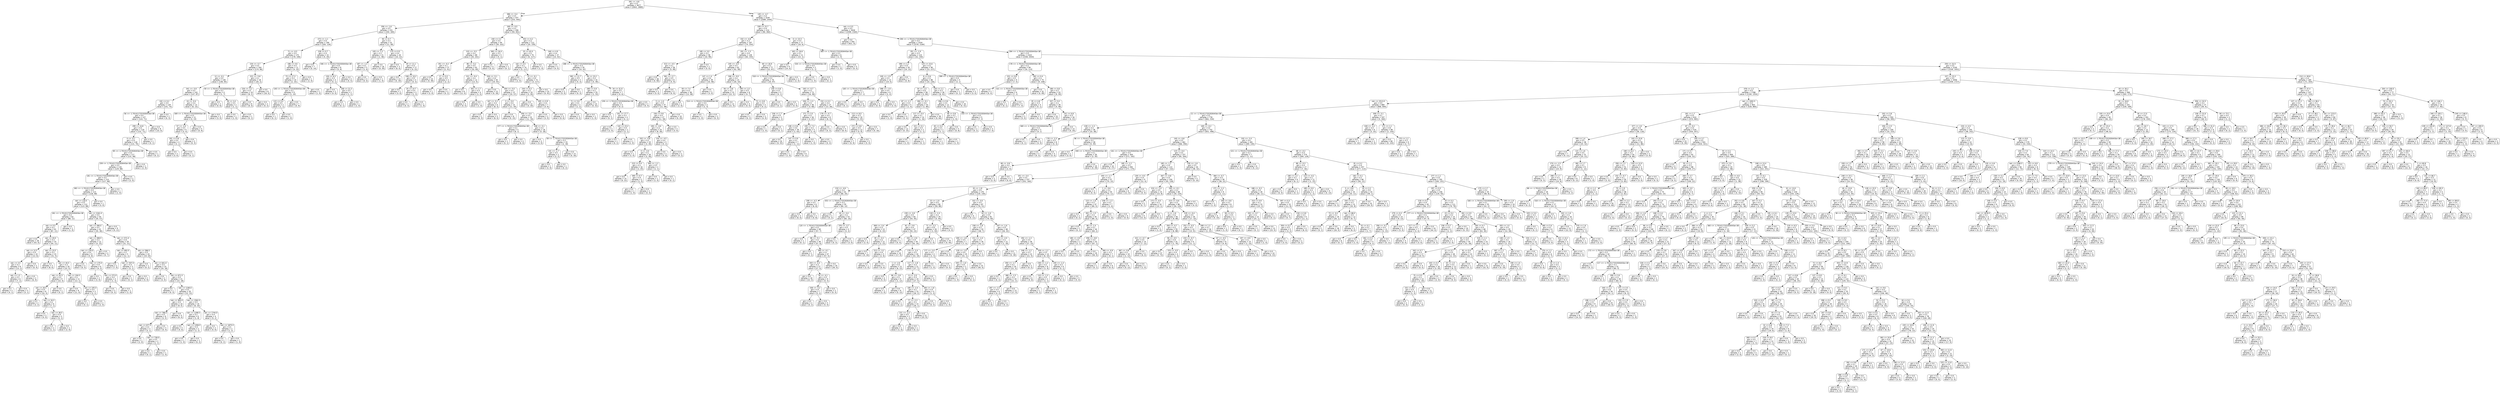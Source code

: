 digraph Tree {
node [shape=box, style="rounded", color="black", fontname=helvetica] ;
edge [fontname=helvetica] ;
0 [label="391 <= -4.8\ngini = 0.5\nsamples = 3677\nvalue = [2842, 2889]"] ;
1 [label="386 <= -5.4\ngini = 0.5\nsamples = 437\nvalue = [253, 445]"] ;
0 -> 1 [labeldistance=2.5, labelangle=45, headlabel="True"] ;
2 [label="356 <= -1.6\ngini = 0.5\nsamples = 231\nvalue = [194, 184]"] ;
1 -> 2 ;
3 [label="273 <= -1.1\ngini = 0.5\nsamples = 190\nvalue = [183, 126]"] ;
2 -> 3 ;
4 [label="71 <= -0.5\ngini = 0.5\nsamples = 175\nvalue = [178, 106]"] ;
3 -> 4 ;
5 [label="234 <= -5.7\ngini = 0.5\nsamples = 164\nvalue = [174, 96]"] ;
4 -> 5 ;
6 [label="12 <= -0.1\ngini = 0.5\nsamples = 146\nvalue = [148, 94]"] ;
5 -> 6 ;
7 [label="341 <= -5.9\ngini = 0.5\nsamples = 142\nvalue = [147, 87]"] ;
6 -> 7 ;
8 [label="102 <= 0.2\ngini = 0.5\nsamples = 129\nvalue = [141, 74]"] ;
7 -> 8 ;
9 [label="56 <= -1.7014117331926443e+38\ngini = 0.4\nsamples = 127\nvalue = [141, 71]"] ;
8 -> 9 ;
10 [label="299 <= 14.8\ngini = 0.5\nsamples = 119\nvalue = [131, 71]"] ;
9 -> 10 ;
11 [label="0 <= -0.7\ngini = 0.5\nsamples = 118\nvalue = [131, 70]"] ;
10 -> 11 ;
12 [label="85 <= -1.7014117331926443e+38\ngini = 0.4\nsamples = 117\nvalue = [131, 68]"] ;
11 -> 12 ;
13 [label="259 <= -1.7014117331926443e+38\ngini = 0.5\nsamples = 116\nvalue = [129, 68]"] ;
12 -> 13 ;
14 [label="181 <= -1.7014117331926443e+38\ngini = 0.5\nsamples = 114\nvalue = [127, 68]"] ;
13 -> 14 ;
15 [label="383 <= -1.7014117331926443e+38\ngini = 0.5\nsamples = 113\nvalue = [126, 68]"] ;
14 -> 15 ;
16 [label="rain <= 116.5\ngini = 0.5\nsamples = 112\nvalue = [123, 68]"] ;
15 -> 16 ;
17 [label="261 <= -1.7014117331926443e+38\ngini = 0.2\nsamples = 62\nvalue = [88, 11]"] ;
16 -> 17 ;
18 [label="rain <= 0.5\ngini = 0.2\nsamples = 61\nvalue = [87, 11]"] ;
17 -> 18 ;
19 [label="gini = 0.0\nsamples = 28\nvalue = [43, 0]"] ;
18 -> 19 ;
20 [label="rain <= 20.0\ngini = 0.3\nsamples = 33\nvalue = [44, 11]"] ;
18 -> 20 ;
21 [label="rain <= 12.5\ngini = 0.4\nsamples = 10\nvalue = [13, 6]"] ;
20 -> 21 ;
22 [label="rain <= 3.5\ngini = 0.2\nsamples = 8\nvalue = [13, 2]"] ;
21 -> 22 ;
23 [label="rain <= 1.5\ngini = 0.3\nsamples = 6\nvalue = [7, 2]"] ;
22 -> 23 ;
24 [label="gini = 0.3\nsamples = 3\nvalue = [4, 1]"] ;
23 -> 24 ;
25 [label="gini = 0.4\nsamples = 3\nvalue = [3, 1]"] ;
23 -> 25 ;
26 [label="gini = 0.0\nsamples = 2\nvalue = [6, 0]"] ;
22 -> 26 ;
27 [label="gini = 0.0\nsamples = 2\nvalue = [0, 4]"] ;
21 -> 27 ;
28 [label="rain <= 23.5\ngini = 0.2\nsamples = 23\nvalue = [31, 5]"] ;
20 -> 28 ;
29 [label="gini = 0.0\nsamples = 3\nvalue = [8, 0]"] ;
28 -> 29 ;
30 [label="rain <= 44.5\ngini = 0.3\nsamples = 20\nvalue = [23, 5]"] ;
28 -> 30 ;
31 [label="rain <= 42.5\ngini = 0.4\nsamples = 9\nvalue = [10, 4]"] ;
30 -> 31 ;
32 [label="rain <= 26.5\ngini = 0.4\nsamples = 8\nvalue = [10, 3]"] ;
31 -> 32 ;
33 [label="gini = 0.5\nsamples = 2\nvalue = [3, 2]"] ;
32 -> 33 ;
34 [label="rain <= 34.5\ngini = 0.2\nsamples = 6\nvalue = [7, 1]"] ;
32 -> 34 ;
35 [label="gini = 0.0\nsamples = 3\nvalue = [4, 0]"] ;
34 -> 35 ;
36 [label="rain <= 38.5\ngini = 0.4\nsamples = 3\nvalue = [3, 1]"] ;
34 -> 36 ;
37 [label="gini = 0.5\nsamples = 2\nvalue = [1, 1]"] ;
36 -> 37 ;
38 [label="gini = 0.0\nsamples = 1\nvalue = [2, 0]"] ;
36 -> 38 ;
39 [label="gini = 0.0\nsamples = 1\nvalue = [0, 1]"] ;
31 -> 39 ;
40 [label="rain <= 104.5\ngini = 0.1\nsamples = 11\nvalue = [13, 1]"] ;
30 -> 40 ;
41 [label="gini = 0.0\nsamples = 8\nvalue = [11, 0]"] ;
40 -> 41 ;
42 [label="rain <= 105.5\ngini = 0.4\nsamples = 3\nvalue = [2, 1]"] ;
40 -> 42 ;
43 [label="gini = 0.0\nsamples = 1\nvalue = [0, 1]"] ;
42 -> 43 ;
44 [label="gini = 0.0\nsamples = 2\nvalue = [2, 0]"] ;
42 -> 44 ;
45 [label="gini = 0.0\nsamples = 1\nvalue = [1, 0]"] ;
17 -> 45 ;
46 [label="rain <= 2161.0\ngini = 0.5\nsamples = 50\nvalue = [35, 57]"] ;
16 -> 46 ;
47 [label="rain <= 390.0\ngini = 0.5\nsamples = 41\nvalue = [35, 36]"] ;
46 -> 47 ;
48 [label="rain <= 308.5\ngini = 0.3\nsamples = 12\nvalue = [4, 15]"] ;
47 -> 48 ;
49 [label="rain <= 134.0\ngini = 0.4\nsamples = 9\nvalue = [4, 8]"] ;
48 -> 49 ;
50 [label="gini = 0.0\nsamples = 3\nvalue = [0, 5]"] ;
49 -> 50 ;
51 [label="rain <= 175.0\ngini = 0.5\nsamples = 6\nvalue = [4, 3]"] ;
49 -> 51 ;
52 [label="gini = 0.0\nsamples = 2\nvalue = [3, 0]"] ;
51 -> 52 ;
53 [label="rain <= 272.0\ngini = 0.4\nsamples = 4\nvalue = [1, 3]"] ;
51 -> 53 ;
54 [label="gini = 0.0\nsamples = 3\nvalue = [0, 3]"] ;
53 -> 54 ;
55 [label="gini = 0.0\nsamples = 1\nvalue = [1, 0]"] ;
53 -> 55 ;
56 [label="gini = 0.0\nsamples = 3\nvalue = [0, 7]"] ;
48 -> 56 ;
57 [label="rain <= 571.0\ngini = 0.5\nsamples = 29\nvalue = [31, 21]"] ;
47 -> 57 ;
58 [label="rain <= 492.0\ngini = 0.1\nsamples = 5\nvalue = [12, 1]"] ;
57 -> 58 ;
59 [label="gini = 0.0\nsamples = 2\nvalue = [7, 0]"] ;
58 -> 59 ;
60 [label="rain <= 507.0\ngini = 0.3\nsamples = 3\nvalue = [5, 1]"] ;
58 -> 60 ;
61 [label="gini = 0.0\nsamples = 1\nvalue = [0, 1]"] ;
60 -> 61 ;
62 [label="gini = 0.0\nsamples = 2\nvalue = [5, 0]"] ;
60 -> 62 ;
63 [label="rain <= 586.5\ngini = 0.5\nsamples = 24\nvalue = [19, 20]"] ;
57 -> 63 ;
64 [label="gini = 0.0\nsamples = 1\nvalue = [0, 2]"] ;
63 -> 64 ;
65 [label="rain <= 641.0\ngini = 0.5\nsamples = 23\nvalue = [19, 18]"] ;
63 -> 65 ;
66 [label="gini = 0.0\nsamples = 2\nvalue = [4, 0]"] ;
65 -> 66 ;
67 [label="rain <= 671.5\ngini = 0.5\nsamples = 21\nvalue = [15, 18]"] ;
65 -> 67 ;
68 [label="gini = 0.0\nsamples = 1\nvalue = [0, 3]"] ;
67 -> 68 ;
69 [label="rain <= 1190.0\ngini = 0.5\nsamples = 20\nvalue = [15, 15]"] ;
67 -> 69 ;
70 [label="rain <= 905.0\ngini = 0.5\nsamples = 10\nvalue = [9, 5]"] ;
69 -> 70 ;
71 [label="rain <= 786.0\ngini = 0.5\nsamples = 6\nvalue = [3, 5]"] ;
70 -> 71 ;
72 [label="rain <= 677.5\ngini = 0.4\nsamples = 3\nvalue = [3, 1]"] ;
71 -> 72 ;
73 [label="gini = 0.0\nsamples = 1\nvalue = [2, 0]"] ;
72 -> 73 ;
74 [label="rain <= 728.0\ngini = 0.5\nsamples = 2\nvalue = [1, 1]"] ;
72 -> 74 ;
75 [label="gini = 0.0\nsamples = 1\nvalue = [0, 1]"] ;
74 -> 75 ;
76 [label="gini = 0.0\nsamples = 1\nvalue = [1, 0]"] ;
74 -> 76 ;
77 [label="gini = 0.0\nsamples = 3\nvalue = [0, 4]"] ;
71 -> 77 ;
78 [label="gini = 0.0\nsamples = 4\nvalue = [6, 0]"] ;
70 -> 78 ;
79 [label="rain <= 1562.5\ngini = 0.5\nsamples = 10\nvalue = [6, 10]"] ;
69 -> 79 ;
80 [label="rain <= 1299.5\ngini = 0.2\nsamples = 6\nvalue = [1, 8]"] ;
79 -> 80 ;
81 [label="gini = 0.0\nsamples = 4\nvalue = [0, 6]"] ;
80 -> 81 ;
82 [label="rain <= 1358.5\ngini = 0.4\nsamples = 2\nvalue = [1, 2]"] ;
80 -> 82 ;
83 [label="gini = 0.0\nsamples = 1\nvalue = [1, 0]"] ;
82 -> 83 ;
84 [label="gini = 0.0\nsamples = 1\nvalue = [0, 2]"] ;
82 -> 84 ;
85 [label="rain <= 1744.0\ngini = 0.4\nsamples = 4\nvalue = [5, 2]"] ;
79 -> 85 ;
86 [label="gini = 0.0\nsamples = 2\nvalue = [4, 0]"] ;
85 -> 86 ;
87 [label="rain <= 1875.5\ngini = 0.4\nsamples = 2\nvalue = [1, 2]"] ;
85 -> 87 ;
88 [label="gini = 0.0\nsamples = 1\nvalue = [0, 2]"] ;
87 -> 88 ;
89 [label="gini = 0.0\nsamples = 1\nvalue = [1, 0]"] ;
87 -> 89 ;
90 [label="gini = 0.0\nsamples = 9\nvalue = [0, 21]"] ;
46 -> 90 ;
91 [label="gini = 0.0\nsamples = 1\nvalue = [3, 0]"] ;
15 -> 91 ;
92 [label="gini = 0.0\nsamples = 1\nvalue = [1, 0]"] ;
14 -> 92 ;
93 [label="gini = 0.0\nsamples = 2\nvalue = [2, 0]"] ;
13 -> 93 ;
94 [label="gini = 0.0\nsamples = 1\nvalue = [2, 0]"] ;
12 -> 94 ;
95 [label="gini = 0.0\nsamples = 1\nvalue = [0, 2]"] ;
11 -> 95 ;
96 [label="gini = 0.0\nsamples = 1\nvalue = [0, 1]"] ;
10 -> 96 ;
97 [label="gini = 0.0\nsamples = 8\nvalue = [10, 0]"] ;
9 -> 97 ;
98 [label="gini = 0.0\nsamples = 2\nvalue = [0, 3]"] ;
8 -> 98 ;
99 [label="24 <= -0.4\ngini = 0.4\nsamples = 13\nvalue = [6, 13]"] ;
7 -> 99 ;
100 [label="309 <= -1.7014117331926443e+38\ngini = 0.3\nsamples = 11\nvalue = [3, 13]"] ;
99 -> 100 ;
101 [label="57 <= -2.0\ngini = 0.5\nsamples = 6\nvalue = [3, 4]"] ;
100 -> 101 ;
102 [label="201 <= 0.6\ngini = 0.4\nsamples = 4\nvalue = [3, 1]"] ;
101 -> 102 ;
103 [label="gini = 0.0\nsamples = 3\nvalue = [3, 0]"] ;
102 -> 103 ;
104 [label="gini = 0.0\nsamples = 1\nvalue = [0, 1]"] ;
102 -> 104 ;
105 [label="gini = 0.0\nsamples = 2\nvalue = [0, 3]"] ;
101 -> 105 ;
106 [label="gini = 0.0\nsamples = 5\nvalue = [0, 9]"] ;
100 -> 106 ;
107 [label="gini = 0.0\nsamples = 2\nvalue = [3, 0]"] ;
99 -> 107 ;
108 [label="59 <= -1.7014117331926443e+38\ngini = 0.2\nsamples = 4\nvalue = [1, 7]"] ;
6 -> 108 ;
109 [label="gini = 0.0\nsamples = 2\nvalue = [0, 6]"] ;
108 -> 109 ;
110 [label="39 <= 3.4\ngini = 0.5\nsamples = 2\nvalue = [1, 1]"] ;
108 -> 110 ;
111 [label="gini = 0.0\nsamples = 1\nvalue = [1, 0]"] ;
110 -> 111 ;
112 [label="gini = 0.0\nsamples = 1\nvalue = [0, 1]"] ;
110 -> 112 ;
113 [label="222 <= -5.8\ngini = 0.1\nsamples = 18\nvalue = [26, 2]"] ;
5 -> 113 ;
114 [label="226 <= -5.2\ngini = 0.3\nsamples = 10\nvalue = [8, 2]"] ;
113 -> 114 ;
115 [label="gini = 0.0\nsamples = 8\nvalue = [8, 0]"] ;
114 -> 115 ;
116 [label="gini = 0.0\nsamples = 2\nvalue = [0, 2]"] ;
114 -> 116 ;
117 [label="gini = 0.0\nsamples = 8\nvalue = [18, 0]"] ;
113 -> 117 ;
118 [label="186 <= 4.6\ngini = 0.4\nsamples = 11\nvalue = [4, 10]"] ;
4 -> 118 ;
119 [label="73 <= 17.3\ngini = 0.3\nsamples = 10\nvalue = [2, 10]"] ;
118 -> 119 ;
120 [label="140 <= -1.7014117331926443e+38\ngini = 0.2\nsamples = 9\nvalue = [1, 10]"] ;
119 -> 120 ;
121 [label="115 <= 0.4\ngini = 0.5\nsamples = 2\nvalue = [1, 1]"] ;
120 -> 121 ;
122 [label="gini = 0.0\nsamples = 1\nvalue = [0, 1]"] ;
121 -> 122 ;
123 [label="gini = 0.0\nsamples = 1\nvalue = [1, 0]"] ;
121 -> 123 ;
124 [label="gini = 0.0\nsamples = 7\nvalue = [0, 9]"] ;
120 -> 124 ;
125 [label="gini = 0.0\nsamples = 1\nvalue = [1, 0]"] ;
119 -> 125 ;
126 [label="gini = 0.0\nsamples = 1\nvalue = [2, 0]"] ;
118 -> 126 ;
127 [label="239 <= 0.7\ngini = 0.3\nsamples = 15\nvalue = [5, 20]"] ;
3 -> 127 ;
128 [label="gini = 0.0\nsamples = 7\nvalue = [0, 14]"] ;
127 -> 128 ;
129 [label="346 <= -1.7014117331926443e+38\ngini = 0.5\nsamples = 8\nvalue = [5, 6]"] ;
127 -> 129 ;
130 [label="126 <= 8.3\ngini = 0.3\nsamples = 4\nvalue = [5, 1]"] ;
129 -> 130 ;
131 [label="gini = 0.0\nsamples = 2\nvalue = [4, 0]"] ;
130 -> 131 ;
132 [label="168 <= 21.3\ngini = 0.5\nsamples = 2\nvalue = [1, 1]"] ;
130 -> 132 ;
133 [label="gini = 0.0\nsamples = 1\nvalue = [0, 1]"] ;
132 -> 133 ;
134 [label="gini = 0.0\nsamples = 1\nvalue = [1, 0]"] ;
132 -> 134 ;
135 [label="gini = 0.0\nsamples = 4\nvalue = [0, 5]"] ;
129 -> 135 ;
136 [label="94 <= 0.7\ngini = 0.3\nsamples = 41\nvalue = [11, 58]"] ;
2 -> 136 ;
137 [label="105 <= -1.2\ngini = 0.1\nsamples = 21\nvalue = [1, 36]"] ;
136 -> 137 ;
138 [label="187 <= -1.3\ngini = 0.2\nsamples = 5\nvalue = [1, 6]"] ;
137 -> 138 ;
139 [label="gini = 0.0\nsamples = 4\nvalue = [0, 6]"] ;
138 -> 139 ;
140 [label="gini = 0.0\nsamples = 1\nvalue = [1, 0]"] ;
138 -> 140 ;
141 [label="gini = 0.0\nsamples = 16\nvalue = [0, 30]"] ;
137 -> 141 ;
142 [label="175 <= 0.5\ngini = 0.4\nsamples = 20\nvalue = [10, 22]"] ;
136 -> 142 ;
143 [label="gini = 0.0\nsamples = 3\nvalue = [6, 0]"] ;
142 -> 143 ;
144 [label="29 <= 11.1\ngini = 0.3\nsamples = 17\nvalue = [4, 22]"] ;
142 -> 144 ;
145 [label="gini = 0.0\nsamples = 13\nvalue = [0, 19]"] ;
144 -> 145 ;
146 [label="338 <= 10.2\ngini = 0.5\nsamples = 4\nvalue = [4, 3]"] ;
144 -> 146 ;
147 [label="gini = 0.0\nsamples = 1\nvalue = [3, 0]"] ;
146 -> 147 ;
148 [label="25 <= 14.7\ngini = 0.4\nsamples = 3\nvalue = [1, 3]"] ;
146 -> 148 ;
149 [label="gini = 0.0\nsamples = 2\nvalue = [0, 3]"] ;
148 -> 149 ;
150 [label="gini = 0.0\nsamples = 1\nvalue = [1, 0]"] ;
148 -> 150 ;
151 [label="169 <= -0.5\ngini = 0.3\nsamples = 206\nvalue = [59, 261]"] ;
1 -> 151 ;
152 [label="240 <= 3.2\ngini = 0.4\nsamples = 94\nvalue = [39, 102]"] ;
151 -> 152 ;
153 [label="315 <= -5.5\ngini = 0.4\nsamples = 89\nvalue = [34, 101]"] ;
152 -> 153 ;
154 [label="351 <= -0.2\ngini = 0.1\nsamples = 27\nvalue = [2, 41]"] ;
153 -> 154 ;
155 [label="gini = 0.0\nsamples = 24\nvalue = [0, 39]"] ;
154 -> 155 ;
156 [label="17 <= 0.2\ngini = 0.5\nsamples = 3\nvalue = [2, 2]"] ;
154 -> 156 ;
157 [label="gini = 0.0\nsamples = 1\nvalue = [2, 0]"] ;
156 -> 157 ;
158 [label="gini = 0.0\nsamples = 2\nvalue = [0, 2]"] ;
156 -> 158 ;
159 [label="86 <= -5.2\ngini = 0.5\nsamples = 62\nvalue = [32, 60]"] ;
153 -> 159 ;
160 [label="311 <= -0.4\ngini = 0.4\nsamples = 12\nvalue = [13, 5]"] ;
159 -> 160 ;
161 [label="gini = 0.0\nsamples = 8\nvalue = [12, 0]"] ;
160 -> 161 ;
162 [label="301 <= 1.7\ngini = 0.3\nsamples = 4\nvalue = [1, 5]"] ;
160 -> 162 ;
163 [label="gini = 0.0\nsamples = 3\nvalue = [0, 5]"] ;
162 -> 163 ;
164 [label="gini = 0.0\nsamples = 1\nvalue = [1, 0]"] ;
162 -> 164 ;
165 [label="326 <= -5.1\ngini = 0.4\nsamples = 50\nvalue = [19, 55]"] ;
159 -> 165 ;
166 [label="gini = 0.0\nsamples = 13\nvalue = [0, 18]"] ;
165 -> 166 ;
167 [label="304 <= -5.0\ngini = 0.4\nsamples = 37\nvalue = [19, 37]"] ;
165 -> 167 ;
168 [label="167 <= -5.1\ngini = 0.4\nsamples = 6\nvalue = [8, 3]"] ;
167 -> 168 ;
169 [label="gini = 0.0\nsamples = 1\nvalue = [0, 3]"] ;
168 -> 169 ;
170 [label="gini = 0.0\nsamples = 5\nvalue = [8, 0]"] ;
168 -> 170 ;
171 [label="3 <= -5.0\ngini = 0.4\nsamples = 31\nvalue = [11, 34]"] ;
167 -> 171 ;
172 [label="gini = 0.0\nsamples = 8\nvalue = [0, 15]"] ;
171 -> 172 ;
173 [label="356 <= -5.0\ngini = 0.5\nsamples = 23\nvalue = [11, 19]"] ;
171 -> 173 ;
174 [label="277 <= -1.7014117331926443e+38\ngini = 0.2\nsamples = 5\nvalue = [6, 1]"] ;
173 -> 174 ;
175 [label="gini = 0.0\nsamples = 1\nvalue = [0, 1]"] ;
174 -> 175 ;
176 [label="gini = 0.0\nsamples = 4\nvalue = [6, 0]"] ;
174 -> 176 ;
177 [label="348 <= -5.1\ngini = 0.3\nsamples = 18\nvalue = [5, 18]"] ;
173 -> 177 ;
178 [label="gini = 0.0\nsamples = 3\nvalue = [3, 0]"] ;
177 -> 178 ;
179 [label="59 <= -1.7014117331926443e+38\ngini = 0.2\nsamples = 15\nvalue = [2, 18]"] ;
177 -> 179 ;
180 [label="141 <= -1.7\ngini = 0.5\nsamples = 2\nvalue = [2, 2]"] ;
179 -> 180 ;
181 [label="gini = 0.0\nsamples = 1\nvalue = [2, 0]"] ;
180 -> 181 ;
182 [label="gini = 0.0\nsamples = 1\nvalue = [0, 2]"] ;
180 -> 182 ;
183 [label="gini = 0.0\nsamples = 13\nvalue = [0, 16]"] ;
179 -> 183 ;
184 [label="383 <= 16.4\ngini = 0.3\nsamples = 5\nvalue = [5, 1]"] ;
152 -> 184 ;
185 [label="gini = 0.0\nsamples = 4\nvalue = [5, 0]"] ;
184 -> 185 ;
186 [label="gini = 0.0\nsamples = 1\nvalue = [0, 1]"] ;
184 -> 186 ;
187 [label="353 <= 4.2\ngini = 0.2\nsamples = 112\nvalue = [20, 159]"] ;
151 -> 187 ;
188 [label="25 <= 42.0\ngini = 0.1\nsamples = 75\nvalue = [6, 117]"] ;
187 -> 188 ;
189 [label="rain <= 0.5\ngini = 0.1\nsamples = 74\nvalue = [5, 117]"] ;
188 -> 189 ;
190 [label="gini = 0.0\nsamples = 2\nvalue = [2, 0]"] ;
189 -> 190 ;
191 [label="15 <= -0.1\ngini = 0.0\nsamples = 72\nvalue = [3, 117]"] ;
189 -> 191 ;
192 [label="244 <= 0.3\ngini = 0.2\nsamples = 19\nvalue = [3, 26]"] ;
191 -> 192 ;
193 [label="gini = 0.0\nsamples = 12\nvalue = [0, 20]"] ;
192 -> 193 ;
194 [label="305 <= 0.9\ngini = 0.4\nsamples = 7\nvalue = [3, 6]"] ;
192 -> 194 ;
195 [label="gini = 0.0\nsamples = 2\nvalue = [3, 0]"] ;
194 -> 195 ;
196 [label="gini = 0.0\nsamples = 5\nvalue = [0, 6]"] ;
194 -> 196 ;
197 [label="gini = 0.0\nsamples = 53\nvalue = [0, 91]"] ;
191 -> 197 ;
198 [label="gini = 0.0\nsamples = 1\nvalue = [1, 0]"] ;
188 -> 198 ;
199 [label="340 <= 4.9\ngini = 0.4\nsamples = 37\nvalue = [14, 42]"] ;
187 -> 199 ;
200 [label="gini = 0.0\nsamples = 2\nvalue = [4, 0]"] ;
199 -> 200 ;
201 [label="288 <= -1.7014117331926443e+38\ngini = 0.3\nsamples = 35\nvalue = [10, 42]"] ;
199 -> 201 ;
202 [label="382 <= 11.7\ngini = 0.5\nsamples = 3\nvalue = [5, 3]"] ;
201 -> 202 ;
203 [label="gini = 0.0\nsamples = 2\nvalue = [5, 0]"] ;
202 -> 203 ;
204 [label="gini = 0.0\nsamples = 1\nvalue = [0, 3]"] ;
202 -> 204 ;
205 [label="56 <= 15.2\ngini = 0.2\nsamples = 32\nvalue = [5, 39]"] ;
201 -> 205 ;
206 [label="280 <= 5.9\ngini = 0.1\nsamples = 25\nvalue = [1, 33]"] ;
205 -> 206 ;
207 [label="71 <= 5.6\ngini = 0.4\nsamples = 3\nvalue = [1, 2]"] ;
206 -> 207 ;
208 [label="gini = 0.0\nsamples = 2\nvalue = [0, 2]"] ;
207 -> 208 ;
209 [label="gini = 0.0\nsamples = 1\nvalue = [1, 0]"] ;
207 -> 209 ;
210 [label="gini = 0.0\nsamples = 22\nvalue = [0, 31]"] ;
206 -> 210 ;
211 [label="34 <= 31.9\ngini = 0.5\nsamples = 7\nvalue = [4, 6]"] ;
205 -> 211 ;
212 [label="159 <= -1.7014117331926443e+38\ngini = 0.4\nsamples = 5\nvalue = [4, 2]"] ;
211 -> 212 ;
213 [label="gini = 0.0\nsamples = 1\nvalue = [0, 1]"] ;
212 -> 213 ;
214 [label="161 <= 17.7\ngini = 0.3\nsamples = 4\nvalue = [4, 1]"] ;
212 -> 214 ;
215 [label="gini = 0.0\nsamples = 2\nvalue = [2, 0]"] ;
214 -> 215 ;
216 [label="142 <= 23.2\ngini = 0.4\nsamples = 2\nvalue = [2, 1]"] ;
214 -> 216 ;
217 [label="gini = 0.0\nsamples = 1\nvalue = [0, 1]"] ;
216 -> 217 ;
218 [label="gini = 0.0\nsamples = 1\nvalue = [2, 0]"] ;
216 -> 218 ;
219 [label="gini = 0.0\nsamples = 2\nvalue = [0, 4]"] ;
211 -> 219 ;
220 [label="145 <= -4.7\ngini = 0.5\nsamples = 3240\nvalue = [2589, 2444]"] ;
0 -> 220 [labeldistance=2.5, labelangle=-45, headlabel="False"] ;
221 [label="339 <= 15.7\ngini = 0.4\nsamples = 214\nvalue = [90, 260]"] ;
220 -> 221 ;
222 [label="332 <= -4.8\ngini = 0.3\nsamples = 197\nvalue = [74, 254]"] ;
221 -> 222 ;
223 [label="185 <= 3.0\ngini = 0.2\nsamples = 58\nvalue = [10, 99]"] ;
222 -> 223 ;
224 [label="313 <= -4.5\ngini = 0.1\nsamples = 56\nvalue = [5, 99]"] ;
223 -> 224 ;
225 [label="gini = 0.0\nsamples = 48\nvalue = [0, 90]"] ;
224 -> 225 ;
226 [label="361 <= -2.7\ngini = 0.5\nsamples = 8\nvalue = [5, 9]"] ;
224 -> 226 ;
227 [label="gini = 0.0\nsamples = 3\nvalue = [5, 0]"] ;
226 -> 227 ;
228 [label="gini = 0.0\nsamples = 5\nvalue = [0, 9]"] ;
226 -> 228 ;
229 [label="gini = 0.0\nsamples = 2\nvalue = [5, 0]"] ;
223 -> 229 ;
230 [label="201 <= -1.5\ngini = 0.4\nsamples = 139\nvalue = [64, 155]"] ;
222 -> 230 ;
231 [label="245 <= -3.9\ngini = 0.5\nsamples = 62\nvalue = [42, 58]"] ;
230 -> 231 ;
232 [label="147 <= 1.4\ngini = 0.4\nsamples = 39\nvalue = [16, 48]"] ;
231 -> 232 ;
233 [label="59 <= 7.4\ngini = 0.3\nsamples = 38\nvalue = [13, 48]"] ;
232 -> 233 ;
234 [label="5 <= -1.0\ngini = 0.3\nsamples = 37\nvalue = [11, 48]"] ;
233 -> 234 ;
235 [label="156 <= 0.8\ngini = 0.4\nsamples = 27\nvalue = [11, 28]"] ;
234 -> 235 ;
236 [label="106 <= -4.6\ngini = 0.3\nsamples = 24\nvalue = [8, 28]"] ;
235 -> 236 ;
237 [label="332 <= -4.8\ngini = 0.2\nsamples = 19\nvalue = [3, 26]"] ;
236 -> 237 ;
238 [label="gini = 0.0\nsamples = 1\nvalue = [1, 0]"] ;
237 -> 238 ;
239 [label="0 <= -3.0\ngini = 0.1\nsamples = 18\nvalue = [2, 26]"] ;
237 -> 239 ;
240 [label="215 <= 0.4\ngini = 0.1\nsamples = 16\nvalue = [1, 25]"] ;
239 -> 240 ;
241 [label="gini = 0.0\nsamples = 14\nvalue = [0, 22]"] ;
240 -> 241 ;
242 [label="395 <= 6.7\ngini = 0.4\nsamples = 2\nvalue = [1, 3]"] ;
240 -> 242 ;
243 [label="gini = 0.0\nsamples = 1\nvalue = [1, 0]"] ;
242 -> 243 ;
244 [label="gini = 0.0\nsamples = 1\nvalue = [0, 3]"] ;
242 -> 244 ;
245 [label="394 <= -1.2\ngini = 0.5\nsamples = 2\nvalue = [1, 1]"] ;
239 -> 245 ;
246 [label="gini = 0.0\nsamples = 1\nvalue = [1, 0]"] ;
245 -> 246 ;
247 [label="gini = 0.0\nsamples = 1\nvalue = [0, 1]"] ;
245 -> 247 ;
248 [label="154 <= -4.5\ngini = 0.4\nsamples = 5\nvalue = [5, 2]"] ;
236 -> 248 ;
249 [label="gini = 0.0\nsamples = 3\nvalue = [5, 0]"] ;
248 -> 249 ;
250 [label="gini = 0.0\nsamples = 2\nvalue = [0, 2]"] ;
248 -> 250 ;
251 [label="gini = 0.0\nsamples = 3\nvalue = [3, 0]"] ;
235 -> 251 ;
252 [label="gini = 0.0\nsamples = 10\nvalue = [0, 20]"] ;
234 -> 252 ;
253 [label="gini = 0.0\nsamples = 1\nvalue = [2, 0]"] ;
233 -> 253 ;
254 [label="gini = 0.0\nsamples = 1\nvalue = [3, 0]"] ;
232 -> 254 ;
255 [label="346 <= -0.0\ngini = 0.4\nsamples = 23\nvalue = [26, 10]"] ;
231 -> 255 ;
256 [label="56 <= -3.8\ngini = 0.2\nsamples = 15\nvalue = [22, 3]"] ;
255 -> 256 ;
257 [label="214 <= -1.7014117331926443e+38\ngini = 0.4\nsamples = 3\nvalue = [1, 3]"] ;
256 -> 257 ;
258 [label="gini = 0.0\nsamples = 1\nvalue = [1, 0]"] ;
257 -> 258 ;
259 [label="gini = 0.0\nsamples = 2\nvalue = [0, 3]"] ;
257 -> 259 ;
260 [label="gini = 0.0\nsamples = 12\nvalue = [21, 0]"] ;
256 -> 260 ;
261 [label="295 <= 1.0\ngini = 0.5\nsamples = 8\nvalue = [4, 7]"] ;
255 -> 261 ;
262 [label="gini = 0.0\nsamples = 4\nvalue = [0, 5]"] ;
261 -> 262 ;
263 [label="72 <= 0.8\ngini = 0.4\nsamples = 4\nvalue = [4, 2]"] ;
261 -> 263 ;
264 [label="gini = 0.0\nsamples = 2\nvalue = [0, 2]"] ;
263 -> 264 ;
265 [label="gini = 0.0\nsamples = 2\nvalue = [4, 0]"] ;
263 -> 265 ;
266 [label="60 <= 16.9\ngini = 0.3\nsamples = 77\nvalue = [22, 97]"] ;
230 -> 266 ;
267 [label="318 <= -1.7014117331926443e+38\ngini = 0.3\nsamples = 76\nvalue = [20, 97]"] ;
266 -> 267 ;
268 [label="140 <= 0.6\ngini = 0.3\nsamples = 3\nvalue = [4, 1]"] ;
267 -> 268 ;
269 [label="gini = 0.0\nsamples = 1\nvalue = [0, 1]"] ;
268 -> 269 ;
270 [label="gini = 0.0\nsamples = 2\nvalue = [4, 0]"] ;
268 -> 270 ;
271 [label="165 <= -0.7\ngini = 0.2\nsamples = 73\nvalue = [16, 96]"] ;
267 -> 271 ;
272 [label="336 <= -1.3\ngini = 0.1\nsamples = 46\nvalue = [3, 68]"] ;
271 -> 272 ;
273 [label="236 <= 1.7\ngini = 0.5\nsamples = 2\nvalue = [1, 1]"] ;
272 -> 273 ;
274 [label="gini = 0.0\nsamples = 1\nvalue = [1, 0]"] ;
273 -> 274 ;
275 [label="gini = 0.0\nsamples = 1\nvalue = [0, 1]"] ;
273 -> 275 ;
276 [label="271 <= 3.5\ngini = 0.1\nsamples = 44\nvalue = [2, 67]"] ;
272 -> 276 ;
277 [label="106 <= 0.6\ngini = 0.0\nsamples = 39\nvalue = [1, 63]"] ;
276 -> 277 ;
278 [label="gini = 0.0\nsamples = 32\nvalue = [0, 52]"] ;
277 -> 278 ;
279 [label="147 <= 0.9\ngini = 0.2\nsamples = 7\nvalue = [1, 11]"] ;
277 -> 279 ;
280 [label="gini = 0.0\nsamples = 1\nvalue = [1, 0]"] ;
279 -> 280 ;
281 [label="gini = 0.0\nsamples = 6\nvalue = [0, 11]"] ;
279 -> 281 ;
282 [label="245 <= 7.4\ngini = 0.3\nsamples = 5\nvalue = [1, 4]"] ;
276 -> 282 ;
283 [label="gini = 0.0\nsamples = 1\nvalue = [1, 0]"] ;
282 -> 283 ;
284 [label="gini = 0.0\nsamples = 4\nvalue = [0, 4]"] ;
282 -> 284 ;
285 [label="152 <= 0.3\ngini = 0.4\nsamples = 27\nvalue = [13, 28]"] ;
271 -> 285 ;
286 [label="179 <= -0.7\ngini = 0.4\nsamples = 8\nvalue = [8, 3]"] ;
285 -> 286 ;
287 [label="gini = 0.0\nsamples = 3\nvalue = [0, 3]"] ;
286 -> 287 ;
288 [label="gini = 0.0\nsamples = 5\nvalue = [8, 0]"] ;
286 -> 288 ;
289 [label="113 <= 8.0\ngini = 0.3\nsamples = 19\nvalue = [5, 25]"] ;
285 -> 289 ;
290 [label="272 <= 0.8\ngini = 0.5\nsamples = 12\nvalue = [5, 9]"] ;
289 -> 290 ;
291 [label="gini = 0.0\nsamples = 7\nvalue = [0, 9]"] ;
290 -> 291 ;
292 [label="gini = 0.0\nsamples = 5\nvalue = [5, 0]"] ;
290 -> 292 ;
293 [label="gini = 0.0\nsamples = 7\nvalue = [0, 16]"] ;
289 -> 293 ;
294 [label="gini = 0.0\nsamples = 1\nvalue = [2, 0]"] ;
266 -> 294 ;
295 [label="6 <= 23.3\ngini = 0.4\nsamples = 17\nvalue = [16, 6]"] ;
221 -> 295 ;
296 [label="165 <= 16.6\ngini = 0.1\nsamples = 11\nvalue = [15, 1]"] ;
295 -> 296 ;
297 [label="gini = 0.0\nsamples = 9\nvalue = [14, 0]"] ;
296 -> 297 ;
298 [label="334 <= -1.7014117331926443e+38\ngini = 0.5\nsamples = 2\nvalue = [1, 1]"] ;
296 -> 298 ;
299 [label="gini = 0.0\nsamples = 1\nvalue = [1, 0]"] ;
298 -> 299 ;
300 [label="gini = 0.0\nsamples = 1\nvalue = [0, 1]"] ;
298 -> 300 ;
301 [label="365 <= -1.7014117331926443e+38\ngini = 0.3\nsamples = 6\nvalue = [1, 5]"] ;
295 -> 301 ;
302 [label="gini = 0.0\nsamples = 1\nvalue = [1, 0]"] ;
301 -> 302 ;
303 [label="gini = 0.0\nsamples = 5\nvalue = [0, 5]"] ;
301 -> 303 ;
304 [label="rain <= 0.5\ngini = 0.5\nsamples = 3026\nvalue = [2499, 2184]"] ;
220 -> 304 ;
305 [label="gini = 0.0\nsamples = 592\nvalue = [921, 0]"] ;
304 -> 305 ;
306 [label="290 <= -1.7014117331926443e+38\ngini = 0.5\nsamples = 2434\nvalue = [1578, 2184]"] ;
304 -> 306 ;
307 [label="351 <= -1.9\ngini = 0.3\nsamples = 110\nvalue = [32, 140]"] ;
306 -> 307 ;
308 [label="390 <= 1.2\ngini = 0.5\nsamples = 20\nvalue = [19, 13]"] ;
307 -> 308 ;
309 [label="240 <= -1.9\ngini = 0.3\nsamples = 13\nvalue = [19, 5]"] ;
308 -> 309 ;
310 [label="165 <= -1.7014117331926443e+38\ngini = 0.1\nsamples = 7\nvalue = [17, 1]"] ;
309 -> 310 ;
311 [label="gini = 0.0\nsamples = 1\nvalue = [0, 1]"] ;
310 -> 311 ;
312 [label="gini = 0.0\nsamples = 6\nvalue = [17, 0]"] ;
310 -> 312 ;
313 [label="388 <= -1.9\ngini = 0.4\nsamples = 6\nvalue = [2, 4]"] ;
309 -> 313 ;
314 [label="gini = 0.0\nsamples = 4\nvalue = [0, 4]"] ;
313 -> 314 ;
315 [label="gini = 0.0\nsamples = 2\nvalue = [2, 0]"] ;
313 -> 315 ;
316 [label="gini = 0.0\nsamples = 7\nvalue = [0, 8]"] ;
308 -> 316 ;
317 [label="125 <= 15.6\ngini = 0.2\nsamples = 90\nvalue = [13, 127]"] ;
307 -> 317 ;
318 [label="8 <= 0.6\ngini = 0.1\nsamples = 86\nvalue = [10, 126]"] ;
317 -> 318 ;
319 [label="34 <= -1.5\ngini = 0.0\nsamples = 58\nvalue = [2, 84]"] ;
318 -> 319 ;
320 [label="87 <= -1.1\ngini = 0.3\nsamples = 5\nvalue = [1, 4]"] ;
319 -> 320 ;
321 [label="gini = 0.0\nsamples = 1\nvalue = [1, 0]"] ;
320 -> 321 ;
322 [label="gini = 0.0\nsamples = 4\nvalue = [0, 4]"] ;
320 -> 322 ;
323 [label="284 <= -0.1\ngini = 0.0\nsamples = 53\nvalue = [1, 80]"] ;
319 -> 323 ;
324 [label="117 <= -0.4\ngini = 0.1\nsamples = 14\nvalue = [1, 16]"] ;
323 -> 324 ;
325 [label="gini = 0.0\nsamples = 12\nvalue = [0, 15]"] ;
324 -> 325 ;
326 [label="221 <= 0.1\ngini = 0.5\nsamples = 2\nvalue = [1, 1]"] ;
324 -> 326 ;
327 [label="gini = 0.0\nsamples = 1\nvalue = [1, 0]"] ;
326 -> 327 ;
328 [label="gini = 0.0\nsamples = 1\nvalue = [0, 1]"] ;
326 -> 328 ;
329 [label="gini = 0.0\nsamples = 39\nvalue = [0, 64]"] ;
323 -> 329 ;
330 [label="126 <= 2.1\ngini = 0.3\nsamples = 28\nvalue = [8, 42]"] ;
318 -> 330 ;
331 [label="398 <= 0.6\ngini = 0.5\nsamples = 12\nvalue = [8, 11]"] ;
330 -> 331 ;
332 [label="38 <= 0.8\ngini = 0.2\nsamples = 7\nvalue = [1, 9]"] ;
331 -> 332 ;
333 [label="40 <= 0.4\ngini = 0.5\nsamples = 2\nvalue = [1, 1]"] ;
332 -> 333 ;
334 [label="gini = 0.0\nsamples = 1\nvalue = [0, 1]"] ;
333 -> 334 ;
335 [label="gini = 0.0\nsamples = 1\nvalue = [1, 0]"] ;
333 -> 335 ;
336 [label="gini = 0.0\nsamples = 5\nvalue = [0, 8]"] ;
332 -> 336 ;
337 [label="243 <= -1.7014117331926443e+38\ngini = 0.3\nsamples = 5\nvalue = [7, 2]"] ;
331 -> 337 ;
338 [label="gini = 0.0\nsamples = 2\nvalue = [0, 2]"] ;
337 -> 338 ;
339 [label="gini = 0.0\nsamples = 3\nvalue = [7, 0]"] ;
337 -> 339 ;
340 [label="gini = 0.0\nsamples = 16\nvalue = [0, 31]"] ;
330 -> 340 ;
341 [label="399 <= -1.7014117331926443e+38\ngini = 0.4\nsamples = 4\nvalue = [3, 1]"] ;
317 -> 341 ;
342 [label="gini = 0.0\nsamples = 1\nvalue = [0, 1]"] ;
341 -> 342 ;
343 [label="gini = 0.0\nsamples = 3\nvalue = [3, 0]"] ;
341 -> 343 ;
344 [label="394 <= -1.7014117331926443e+38\ngini = 0.5\nsamples = 2324\nvalue = [1546, 2044]"] ;
306 -> 344 ;
345 [label="178 <= -1.7014117331926443e+38\ngini = 0.2\nsamples = 84\nvalue = [16, 113]"] ;
344 -> 345 ;
346 [label="231 <= 0.6\ngini = 0.5\nsamples = 9\nvalue = [7, 5]"] ;
345 -> 346 ;
347 [label="gini = 0.0\nsamples = 3\nvalue = [0, 4]"] ;
346 -> 347 ;
348 [label="321 <= -1.7014117331926443e+38\ngini = 0.2\nsamples = 6\nvalue = [7, 1]"] ;
346 -> 348 ;
349 [label="gini = 0.0\nsamples = 1\nvalue = [0, 1]"] ;
348 -> 349 ;
350 [label="gini = 0.0\nsamples = 5\nvalue = [7, 0]"] ;
348 -> 350 ;
351 [label="182 <= 0.4\ngini = 0.1\nsamples = 75\nvalue = [9, 108]"] ;
345 -> 351 ;
352 [label="gini = 0.0\nsamples = 32\nvalue = [0, 49]"] ;
351 -> 352 ;
353 [label="186 <= 0.8\ngini = 0.2\nsamples = 43\nvalue = [9, 59]"] ;
351 -> 353 ;
354 [label="35 <= 4.8\ngini = 0.3\nsamples = 4\nvalue = [5, 1]"] ;
353 -> 354 ;
355 [label="gini = 0.0\nsamples = 3\nvalue = [5, 0]"] ;
354 -> 355 ;
356 [label="gini = 0.0\nsamples = 1\nvalue = [0, 1]"] ;
354 -> 356 ;
357 [label="337 <= 5.0\ngini = 0.1\nsamples = 39\nvalue = [4, 58]"] ;
353 -> 357 ;
358 [label="gini = 0.0\nsamples = 23\nvalue = [0, 37]"] ;
357 -> 358 ;
359 [label="141 <= 6.8\ngini = 0.3\nsamples = 16\nvalue = [4, 21]"] ;
357 -> 359 ;
360 [label="369 <= -1.7014117331926443e+38\ngini = 0.3\nsamples = 3\nvalue = [4, 1]"] ;
359 -> 360 ;
361 [label="gini = 0.0\nsamples = 1\nvalue = [0, 1]"] ;
360 -> 361 ;
362 [label="gini = 0.0\nsamples = 2\nvalue = [4, 0]"] ;
360 -> 362 ;
363 [label="gini = 0.0\nsamples = 13\nvalue = [0, 20]"] ;
359 -> 363 ;
364 [label="250 <= 32.5\ngini = 0.5\nsamples = 2240\nvalue = [1530, 1931]"] ;
344 -> 364 ;
365 [label="157 <= 15.3\ngini = 0.5\nsamples = 2056\nvalue = [1459, 1727]"] ;
364 -> 365 ;
366 [label="378 <= 1.3\ngini = 0.5\nsamples = 1788\nvalue = [1194, 1554]"] ;
365 -> 366 ;
367 [label="rain <= 2513.0\ngini = 0.5\nsamples = 885\nvalue = [666, 694]"] ;
366 -> 367 ;
368 [label="21 <= -1.7014117331926443e+38\ngini = 0.5\nsamples = 778\nvalue = [661, 534]"] ;
367 -> 368 ;
369 [label="228 <= -1.3\ngini = 0.3\nsamples = 36\nvalue = [10, 38]"] ;
368 -> 369 ;
370 [label="178 <= -2.3\ngini = 0.5\nsamples = 8\nvalue = [5, 3]"] ;
369 -> 370 ;
371 [label="gini = 0.0\nsamples = 3\nvalue = [0, 3]"] ;
370 -> 371 ;
372 [label="gini = 0.0\nsamples = 5\nvalue = [5, 0]"] ;
370 -> 372 ;
373 [label="96 <= -1.7014117331926443e+38\ngini = 0.2\nsamples = 28\nvalue = [5, 35]"] ;
369 -> 373 ;
374 [label="gini = 0.0\nsamples = 2\nvalue = [3, 0]"] ;
373 -> 374 ;
375 [label="200 <= -1.7014117331926443e+38\ngini = 0.1\nsamples = 26\nvalue = [2, 35]"] ;
373 -> 375 ;
376 [label="68 <= -0.6\ngini = 0.4\nsamples = 7\nvalue = [2, 6]"] ;
375 -> 376 ;
377 [label="gini = 0.0\nsamples = 2\nvalue = [2, 0]"] ;
376 -> 377 ;
378 [label="gini = 0.0\nsamples = 5\nvalue = [0, 6]"] ;
376 -> 378 ;
379 [label="gini = 0.0\nsamples = 19\nvalue = [0, 29]"] ;
375 -> 379 ;
380 [label="169 <= -0.2\ngini = 0.5\nsamples = 742\nvalue = [651, 496]"] ;
368 -> 380 ;
381 [label="140 <= -0.8\ngini = 0.5\nsamples = 461\nvalue = [366, 356]"] ;
380 -> 381 ;
382 [label="161 <= -1.7014117331926443e+38\ngini = 0.5\nsamples = 304\nvalue = [271, 192]"] ;
381 -> 382 ;
383 [label="gini = 0.0\nsamples = 10\nvalue = [0, 17]"] ;
382 -> 383 ;
384 [label="185 <= -1.2\ngini = 0.5\nsamples = 294\nvalue = [271, 175]"] ;
382 -> 384 ;
385 [label="351 <= -3.4\ngini = 0.5\nsamples = 237\nvalue = [201, 160]"] ;
384 -> 385 ;
386 [label="210 <= -4.6\ngini = 0.4\nsamples = 61\nvalue = [66, 20]"] ;
385 -> 386 ;
387 [label="199 <= -4.3\ngini = 0.5\nsamples = 6\nvalue = [6, 8]"] ;
386 -> 387 ;
388 [label="gini = 0.0\nsamples = 3\nvalue = [6, 0]"] ;
387 -> 388 ;
389 [label="gini = 0.0\nsamples = 3\nvalue = [0, 8]"] ;
387 -> 389 ;
390 [label="353 <= -1.7014117331926443e+38\ngini = 0.3\nsamples = 55\nvalue = [60, 12]"] ;
386 -> 390 ;
391 [label="gini = 0.0\nsamples = 2\nvalue = [0, 2]"] ;
390 -> 391 ;
392 [label="44 <= -3.4\ngini = 0.2\nsamples = 53\nvalue = [60, 10]"] ;
390 -> 392 ;
393 [label="120 <= -1.7014117331926443e+38\ngini = 0.2\nsamples = 49\nvalue = [57, 7]"] ;
392 -> 393 ;
394 [label="gini = 0.0\nsamples = 1\nvalue = [0, 1]"] ;
393 -> 394 ;
395 [label="86 <= -5.1\ngini = 0.2\nsamples = 48\nvalue = [57, 6]"] ;
393 -> 395 ;
396 [label="gini = 0.0\nsamples = 1\nvalue = [0, 1]"] ;
395 -> 396 ;
397 [label="390 <= -4.1\ngini = 0.1\nsamples = 47\nvalue = [57, 5]"] ;
395 -> 397 ;
398 [label="203 <= -4.3\ngini = 0.3\nsamples = 27\nvalue = [27, 5]"] ;
397 -> 398 ;
399 [label="gini = 0.0\nsamples = 18\nvalue = [22, 0]"] ;
398 -> 399 ;
400 [label="76 <= -4.1\ngini = 0.5\nsamples = 9\nvalue = [5, 5]"] ;
398 -> 400 ;
401 [label="338 <= -4.2\ngini = 0.4\nsamples = 7\nvalue = [5, 2]"] ;
400 -> 401 ;
402 [label="gini = 0.0\nsamples = 2\nvalue = [0, 2]"] ;
401 -> 402 ;
403 [label="gini = 0.0\nsamples = 5\nvalue = [5, 0]"] ;
401 -> 403 ;
404 [label="gini = 0.0\nsamples = 2\nvalue = [0, 3]"] ;
400 -> 404 ;
405 [label="gini = 0.0\nsamples = 20\nvalue = [30, 0]"] ;
397 -> 405 ;
406 [label="376 <= -3.7\ngini = 0.5\nsamples = 4\nvalue = [3, 3]"] ;
392 -> 406 ;
407 [label="gini = 0.0\nsamples = 2\nvalue = [0, 3]"] ;
406 -> 407 ;
408 [label="gini = 0.0\nsamples = 2\nvalue = [3, 0]"] ;
406 -> 408 ;
409 [label="35 <= -1.8\ngini = 0.5\nsamples = 176\nvalue = [135, 140]"] ;
385 -> 409 ;
410 [label="23 <= -1.9\ngini = 0.5\nsamples = 89\nvalue = [59, 89]"] ;
409 -> 410 ;
411 [label="239 <= -3.0\ngini = 0.5\nsamples = 60\nvalue = [54, 45]"] ;
410 -> 411 ;
412 [label="369 <= -3.4\ngini = 0.3\nsamples = 13\nvalue = [4, 22]"] ;
411 -> 412 ;
413 [label="gini = 0.0\nsamples = 1\nvalue = [2, 0]"] ;
412 -> 413 ;
414 [label="39 <= -3.3\ngini = 0.2\nsamples = 12\nvalue = [2, 22]"] ;
412 -> 414 ;
415 [label="gini = 0.0\nsamples = 7\nvalue = [0, 16]"] ;
414 -> 415 ;
416 [label="213 <= -3.2\ngini = 0.4\nsamples = 5\nvalue = [2, 6]"] ;
414 -> 416 ;
417 [label="gini = 0.0\nsamples = 1\nvalue = [2, 0]"] ;
416 -> 417 ;
418 [label="gini = 0.0\nsamples = 4\nvalue = [0, 6]"] ;
416 -> 418 ;
419 [label="81 <= -3.9\ngini = 0.4\nsamples = 47\nvalue = [50, 23]"] ;
411 -> 419 ;
420 [label="gini = 0.0\nsamples = 3\nvalue = [0, 4]"] ;
419 -> 420 ;
421 [label="262 <= -2.6\ngini = 0.4\nsamples = 44\nvalue = [50, 19]"] ;
419 -> 421 ;
422 [label="gini = 0.0\nsamples = 10\nvalue = [17, 0]"] ;
421 -> 422 ;
423 [label="179 <= -2.4\ngini = 0.5\nsamples = 34\nvalue = [33, 19]"] ;
421 -> 423 ;
424 [label="1 <= -2.6\ngini = 0.4\nsamples = 13\nvalue = [6, 12]"] ;
423 -> 424 ;
425 [label="gini = 0.0\nsamples = 4\nvalue = [5, 0]"] ;
424 -> 425 ;
426 [label="86 <= -2.8\ngini = 0.1\nsamples = 9\nvalue = [1, 12]"] ;
424 -> 426 ;
427 [label="gini = 0.0\nsamples = 1\nvalue = [1, 0]"] ;
426 -> 427 ;
428 [label="gini = 0.0\nsamples = 8\nvalue = [0, 12]"] ;
426 -> 428 ;
429 [label="117 <= -1.8\ngini = 0.3\nsamples = 21\nvalue = [27, 7]"] ;
423 -> 429 ;
430 [label="6 <= -2.0\ngini = 0.3\nsamples = 19\nvalue = [27, 5]"] ;
429 -> 430 ;
431 [label="185 <= -2.4\ngini = 0.1\nsamples = 15\nvalue = [26, 2]"] ;
430 -> 431 ;
432 [label="gini = 0.0\nsamples = 1\nvalue = [0, 1]"] ;
431 -> 432 ;
433 [label="77 <= -2.3\ngini = 0.1\nsamples = 14\nvalue = [26, 1]"] ;
431 -> 433 ;
434 [label="221 <= -2.2\ngini = 0.5\nsamples = 2\nvalue = [1, 1]"] ;
433 -> 434 ;
435 [label="gini = 0.0\nsamples = 1\nvalue = [1, 0]"] ;
434 -> 435 ;
436 [label="gini = 0.0\nsamples = 1\nvalue = [0, 1]"] ;
434 -> 436 ;
437 [label="gini = 0.0\nsamples = 12\nvalue = [25, 0]"] ;
433 -> 437 ;
438 [label="284 <= -1.8\ngini = 0.4\nsamples = 4\nvalue = [1, 3]"] ;
430 -> 438 ;
439 [label="gini = 0.0\nsamples = 3\nvalue = [0, 3]"] ;
438 -> 439 ;
440 [label="gini = 0.0\nsamples = 1\nvalue = [1, 0]"] ;
438 -> 440 ;
441 [label="gini = 0.0\nsamples = 2\nvalue = [0, 2]"] ;
429 -> 441 ;
442 [label="118 <= -1.4\ngini = 0.2\nsamples = 29\nvalue = [5, 44]"] ;
410 -> 442 ;
443 [label="71 <= -2.3\ngini = 0.0\nsamples = 26\nvalue = [1, 44]"] ;
442 -> 443 ;
444 [label="gini = 0.0\nsamples = 1\nvalue = [1, 0]"] ;
443 -> 444 ;
445 [label="gini = 0.0\nsamples = 25\nvalue = [0, 44]"] ;
443 -> 445 ;
446 [label="gini = 0.0\nsamples = 3\nvalue = [4, 0]"] ;
442 -> 446 ;
447 [label="322 <= -3.0\ngini = 0.5\nsamples = 87\nvalue = [76, 51]"] ;
409 -> 447 ;
448 [label="gini = 0.0\nsamples = 6\nvalue = [0, 11]"] ;
447 -> 448 ;
449 [label="44 <= -1.6\ngini = 0.5\nsamples = 81\nvalue = [76, 40]"] ;
447 -> 449 ;
450 [label="158 <= -1.8\ngini = 0.2\nsamples = 33\nvalue = [48, 7]"] ;
449 -> 450 ;
451 [label="269 <= -1.8\ngini = 0.5\nsamples = 7\nvalue = [7, 5]"] ;
450 -> 451 ;
452 [label="177 <= -2.0\ngini = 0.3\nsamples = 4\nvalue = [1, 5]"] ;
451 -> 452 ;
453 [label="gini = 0.0\nsamples = 1\nvalue = [1, 0]"] ;
452 -> 453 ;
454 [label="gini = 0.0\nsamples = 3\nvalue = [0, 5]"] ;
452 -> 454 ;
455 [label="gini = 0.0\nsamples = 3\nvalue = [6, 0]"] ;
451 -> 455 ;
456 [label="211 <= -1.0\ngini = 0.1\nsamples = 26\nvalue = [41, 2]"] ;
450 -> 456 ;
457 [label="129 <= -1.9\ngini = 0.0\nsamples = 25\nvalue = [41, 1]"] ;
456 -> 457 ;
458 [label="345 <= -1.6\ngini = 0.5\nsamples = 2\nvalue = [1, 1]"] ;
457 -> 458 ;
459 [label="gini = 0.0\nsamples = 1\nvalue = [1, 0]"] ;
458 -> 459 ;
460 [label="gini = 0.0\nsamples = 1\nvalue = [0, 1]"] ;
458 -> 460 ;
461 [label="gini = 0.0\nsamples = 23\nvalue = [40, 0]"] ;
457 -> 461 ;
462 [label="gini = 0.0\nsamples = 1\nvalue = [0, 1]"] ;
456 -> 462 ;
463 [label="247 <= -1.6\ngini = 0.5\nsamples = 48\nvalue = [28, 33]"] ;
449 -> 463 ;
464 [label="373 <= -2.0\ngini = 0.1\nsamples = 12\nvalue = [1, 18]"] ;
463 -> 464 ;
465 [label="gini = 0.0\nsamples = 1\nvalue = [1, 0]"] ;
464 -> 465 ;
466 [label="gini = 0.0\nsamples = 11\nvalue = [0, 18]"] ;
464 -> 466 ;
467 [label="292 <= -1.3\ngini = 0.5\nsamples = 36\nvalue = [27, 15]"] ;
463 -> 467 ;
468 [label="248 <= -1.2\ngini = 0.3\nsamples = 22\nvalue = [21, 5]"] ;
467 -> 468 ;
469 [label="350 <= -1.7\ngini = 0.2\nsamples = 20\nvalue = [21, 3]"] ;
468 -> 469 ;
470 [label="gini = 0.0\nsamples = 1\nvalue = [0, 1]"] ;
469 -> 470 ;
471 [label="380 <= -1.5\ngini = 0.2\nsamples = 19\nvalue = [21, 2]"] ;
469 -> 471 ;
472 [label="287 <= -1.5\ngini = 0.4\nsamples = 6\nvalue = [4, 2]"] ;
471 -> 472 ;
473 [label="gini = 0.0\nsamples = 4\nvalue = [4, 0]"] ;
472 -> 473 ;
474 [label="gini = 0.0\nsamples = 2\nvalue = [0, 2]"] ;
472 -> 474 ;
475 [label="gini = 0.0\nsamples = 13\nvalue = [17, 0]"] ;
471 -> 475 ;
476 [label="gini = 0.0\nsamples = 2\nvalue = [0, 2]"] ;
468 -> 476 ;
477 [label="339 <= -1.2\ngini = 0.5\nsamples = 14\nvalue = [6, 10]"] ;
467 -> 477 ;
478 [label="238 <= -1.2\ngini = 0.2\nsamples = 8\nvalue = [1, 9]"] ;
477 -> 478 ;
479 [label="gini = 0.0\nsamples = 6\nvalue = [0, 8]"] ;
478 -> 479 ;
480 [label="110 <= -1.3\ngini = 0.5\nsamples = 2\nvalue = [1, 1]"] ;
478 -> 480 ;
481 [label="gini = 0.0\nsamples = 1\nvalue = [0, 1]"] ;
480 -> 481 ;
482 [label="gini = 0.0\nsamples = 1\nvalue = [1, 0]"] ;
480 -> 482 ;
483 [label="245 <= -1.4\ngini = 0.3\nsamples = 6\nvalue = [5, 1]"] ;
477 -> 483 ;
484 [label="gini = 0.0\nsamples = 1\nvalue = [0, 1]"] ;
483 -> 484 ;
485 [label="gini = 0.0\nsamples = 5\nvalue = [5, 0]"] ;
483 -> 485 ;
486 [label="355 <= -1.7\ngini = 0.3\nsamples = 57\nvalue = [70, 15]"] ;
384 -> 486 ;
487 [label="gini = 0.0\nsamples = 3\nvalue = [0, 4]"] ;
486 -> 487 ;
488 [label="1 <= -0.6\ngini = 0.2\nsamples = 54\nvalue = [70, 11]"] ;
486 -> 488 ;
489 [label="123 <= -1.6\ngini = 0.1\nsamples = 47\nvalue = [69, 5]"] ;
488 -> 489 ;
490 [label="gini = 0.0\nsamples = 2\nvalue = [0, 2]"] ;
489 -> 490 ;
491 [label="302 <= -1.5\ngini = 0.1\nsamples = 45\nvalue = [69, 3]"] ;
489 -> 491 ;
492 [label="gini = 0.0\nsamples = 1\nvalue = [0, 1]"] ;
491 -> 492 ;
493 [label="88 <= -1.4\ngini = 0.1\nsamples = 44\nvalue = [69, 2]"] ;
491 -> 493 ;
494 [label="180 <= -0.9\ngini = 0.4\nsamples = 2\nvalue = [2, 1]"] ;
493 -> 494 ;
495 [label="gini = 0.0\nsamples = 1\nvalue = [0, 1]"] ;
494 -> 495 ;
496 [label="gini = 0.0\nsamples = 1\nvalue = [2, 0]"] ;
494 -> 496 ;
497 [label="358 <= -0.8\ngini = 0.0\nsamples = 42\nvalue = [67, 1]"] ;
493 -> 497 ;
498 [label="gini = 0.0\nsamples = 35\nvalue = [58, 0]"] ;
497 -> 498 ;
499 [label="366 <= -0.9\ngini = 0.2\nsamples = 7\nvalue = [9, 1]"] ;
497 -> 499 ;
500 [label="gini = 0.0\nsamples = 1\nvalue = [0, 1]"] ;
499 -> 500 ;
501 [label="gini = 0.0\nsamples = 6\nvalue = [9, 0]"] ;
499 -> 501 ;
502 [label="238 <= -1.3\ngini = 0.2\nsamples = 7\nvalue = [1, 6]"] ;
488 -> 502 ;
503 [label="gini = 0.0\nsamples = 1\nvalue = [1, 0]"] ;
502 -> 503 ;
504 [label="gini = 0.0\nsamples = 6\nvalue = [0, 6]"] ;
502 -> 504 ;
505 [label="115 <= -0.4\ngini = 0.5\nsamples = 157\nvalue = [95, 164]"] ;
381 -> 505 ;
506 [label="185 <= -1.2\ngini = 0.4\nsamples = 113\nvalue = [57, 132]"] ;
505 -> 506 ;
507 [label="139 <= -0.5\ngini = 0.4\nsamples = 9\nvalue = [12, 4]"] ;
506 -> 507 ;
508 [label="gini = 0.0\nsamples = 6\nvalue = [12, 0]"] ;
507 -> 508 ;
509 [label="gini = 0.0\nsamples = 3\nvalue = [0, 4]"] ;
507 -> 509 ;
510 [label="367 <= -0.8\ngini = 0.4\nsamples = 104\nvalue = [45, 128]"] ;
506 -> 510 ;
511 [label="224 <= -1.0\ngini = 0.5\nsamples = 15\nvalue = [15, 8]"] ;
510 -> 511 ;
512 [label="gini = 0.0\nsamples = 5\nvalue = [0, 7]"] ;
511 -> 512 ;
513 [label="173 <= -0.5\ngini = 0.1\nsamples = 10\nvalue = [15, 1]"] ;
511 -> 513 ;
514 [label="gini = 0.0\nsamples = 9\nvalue = [15, 0]"] ;
513 -> 514 ;
515 [label="gini = 0.0\nsamples = 1\nvalue = [0, 1]"] ;
513 -> 515 ;
516 [label="295 <= -0.1\ngini = 0.3\nsamples = 89\nvalue = [30, 120]"] ;
510 -> 516 ;
517 [label="214 <= -0.6\ngini = 0.3\nsamples = 86\nvalue = [26, 120]"] ;
516 -> 517 ;
518 [label="0 <= -1.6\ngini = 0.2\nsamples = 56\nvalue = [9, 88]"] ;
517 -> 518 ;
519 [label="gini = 0.0\nsamples = 1\nvalue = [1, 0]"] ;
518 -> 519 ;
520 [label="350 <= -0.7\ngini = 0.2\nsamples = 55\nvalue = [8, 88]"] ;
518 -> 520 ;
521 [label="321 <= -0.7\ngini = 0.5\nsamples = 14\nvalue = [7, 12]"] ;
520 -> 521 ;
522 [label="387 <= -0.8\ngini = 0.1\nsamples = 10\nvalue = [1, 12]"] ;
521 -> 522 ;
523 [label="gini = 0.0\nsamples = 9\nvalue = [0, 12]"] ;
522 -> 523 ;
524 [label="gini = 0.0\nsamples = 1\nvalue = [1, 0]"] ;
522 -> 524 ;
525 [label="gini = 0.0\nsamples = 4\nvalue = [6, 0]"] ;
521 -> 525 ;
526 [label="58 <= -0.5\ngini = 0.0\nsamples = 41\nvalue = [1, 76]"] ;
520 -> 526 ;
527 [label="gini = 0.0\nsamples = 37\nvalue = [0, 73]"] ;
526 -> 527 ;
528 [label="374 <= -0.5\ngini = 0.4\nsamples = 4\nvalue = [1, 3]"] ;
526 -> 528 ;
529 [label="gini = 0.0\nsamples = 3\nvalue = [0, 3]"] ;
528 -> 529 ;
530 [label="gini = 0.0\nsamples = 1\nvalue = [1, 0]"] ;
528 -> 530 ;
531 [label="229 <= -0.4\ngini = 0.5\nsamples = 30\nvalue = [17, 32]"] ;
517 -> 531 ;
532 [label="252 <= -0.5\ngini = 0.5\nsamples = 14\nvalue = [15, 9]"] ;
531 -> 532 ;
533 [label="233 <= -0.7\ngini = 0.2\nsamples = 6\nvalue = [11, 1]"] ;
532 -> 533 ;
534 [label="gini = 0.0\nsamples = 1\nvalue = [0, 1]"] ;
533 -> 534 ;
535 [label="gini = 0.0\nsamples = 5\nvalue = [11, 0]"] ;
533 -> 535 ;
536 [label="67 <= -0.5\ngini = 0.4\nsamples = 8\nvalue = [4, 8]"] ;
532 -> 536 ;
537 [label="gini = 0.0\nsamples = 5\nvalue = [0, 8]"] ;
536 -> 537 ;
538 [label="gini = 0.0\nsamples = 3\nvalue = [4, 0]"] ;
536 -> 538 ;
539 [label="289 <= 1.3\ngini = 0.1\nsamples = 16\nvalue = [2, 23]"] ;
531 -> 539 ;
540 [label="197 <= -0.9\ngini = 0.1\nsamples = 15\nvalue = [1, 23]"] ;
539 -> 540 ;
541 [label="gini = 0.0\nsamples = 1\nvalue = [1, 0]"] ;
540 -> 541 ;
542 [label="gini = 0.0\nsamples = 14\nvalue = [0, 23]"] ;
540 -> 542 ;
543 [label="gini = 0.0\nsamples = 1\nvalue = [1, 0]"] ;
539 -> 543 ;
544 [label="gini = 0.0\nsamples = 3\nvalue = [4, 0]"] ;
516 -> 544 ;
545 [label="159 <= -1.6\ngini = 0.5\nsamples = 44\nvalue = [38, 32]"] ;
505 -> 545 ;
546 [label="gini = 0.0\nsamples = 5\nvalue = [0, 10]"] ;
545 -> 546 ;
547 [label="384 <= -0.7\ngini = 0.5\nsamples = 39\nvalue = [38, 22]"] ;
545 -> 547 ;
548 [label="271 <= -1.2\ngini = 0.3\nsamples = 9\nvalue = [2, 11]"] ;
547 -> 548 ;
549 [label="gini = 0.0\nsamples = 1\nvalue = [1, 0]"] ;
548 -> 549 ;
550 [label="266 <= -0.6\ngini = 0.2\nsamples = 8\nvalue = [1, 11]"] ;
548 -> 550 ;
551 [label="gini = 0.0\nsamples = 6\nvalue = [0, 10]"] ;
550 -> 551 ;
552 [label="58 <= 0.5\ngini = 0.5\nsamples = 2\nvalue = [1, 1]"] ;
550 -> 552 ;
553 [label="gini = 0.0\nsamples = 1\nvalue = [1, 0]"] ;
552 -> 553 ;
554 [label="gini = 0.0\nsamples = 1\nvalue = [0, 1]"] ;
552 -> 554 ;
555 [label="188 <= -0.2\ngini = 0.4\nsamples = 30\nvalue = [36, 11]"] ;
547 -> 555 ;
556 [label="310 <= 0.9\ngini = 0.1\nsamples = 15\nvalue = [25, 2]"] ;
555 -> 556 ;
557 [label="202 <= -0.7\ngini = 0.1\nsamples = 14\nvalue = [25, 1]"] ;
556 -> 557 ;
558 [label="gini = 0.0\nsamples = 1\nvalue = [0, 1]"] ;
557 -> 558 ;
559 [label="gini = 0.0\nsamples = 13\nvalue = [25, 0]"] ;
557 -> 559 ;
560 [label="gini = 0.0\nsamples = 1\nvalue = [0, 1]"] ;
556 -> 560 ;
561 [label="397 <= 0.3\ngini = 0.5\nsamples = 15\nvalue = [11, 9]"] ;
555 -> 561 ;
562 [label="gini = 0.0\nsamples = 6\nvalue = [0, 7]"] ;
561 -> 562 ;
563 [label="218 <= 0.8\ngini = 0.3\nsamples = 9\nvalue = [11, 2]"] ;
561 -> 563 ;
564 [label="359 <= 0.3\ngini = 0.5\nsamples = 5\nvalue = [3, 2]"] ;
563 -> 564 ;
565 [label="gini = 0.0\nsamples = 3\nvalue = [3, 0]"] ;
564 -> 565 ;
566 [label="gini = 0.0\nsamples = 2\nvalue = [0, 2]"] ;
564 -> 566 ;
567 [label="gini = 0.0\nsamples = 4\nvalue = [8, 0]"] ;
563 -> 567 ;
568 [label="332 <= -2.4\ngini = 0.4\nsamples = 281\nvalue = [285, 140]"] ;
380 -> 568 ;
569 [label="221 <= -1.7014117331926443e+38\ngini = 0.2\nsamples = 7\nvalue = [1, 11]"] ;
568 -> 569 ;
570 [label="gini = 0.0\nsamples = 1\nvalue = [1, 0]"] ;
569 -> 570 ;
571 [label="gini = 0.0\nsamples = 6\nvalue = [0, 11]"] ;
569 -> 571 ;
572 [label="48 <= -0.2\ngini = 0.4\nsamples = 274\nvalue = [284, 129]"] ;
568 -> 572 ;
573 [label="88 <= -0.3\ngini = 0.4\nsamples = 17\nvalue = [7, 16]"] ;
572 -> 573 ;
574 [label="180 <= 1.4\ngini = 0.2\nsamples = 6\nvalue = [6, 1]"] ;
573 -> 574 ;
575 [label="gini = 0.0\nsamples = 5\nvalue = [6, 0]"] ;
574 -> 575 ;
576 [label="gini = 0.0\nsamples = 1\nvalue = [0, 1]"] ;
574 -> 576 ;
577 [label="123 <= -0.2\ngini = 0.1\nsamples = 11\nvalue = [1, 15]"] ;
573 -> 577 ;
578 [label="189 <= 0.0\ngini = 0.4\nsamples = 2\nvalue = [1, 2]"] ;
577 -> 578 ;
579 [label="gini = 0.0\nsamples = 1\nvalue = [1, 0]"] ;
578 -> 579 ;
580 [label="gini = 0.0\nsamples = 1\nvalue = [0, 2]"] ;
578 -> 580 ;
581 [label="gini = 0.0\nsamples = 9\nvalue = [0, 13]"] ;
577 -> 581 ;
582 [label="35 <= 0.2\ngini = 0.4\nsamples = 257\nvalue = [277, 113]"] ;
572 -> 582 ;
583 [label="182 <= 0.1\ngini = 0.2\nsamples = 66\nvalue = [94, 12]"] ;
582 -> 583 ;
584 [label="5 <= -0.8\ngini = 0.4\nsamples = 33\nvalue = [35, 11]"] ;
583 -> 584 ;
585 [label="gini = 0.0\nsamples = 2\nvalue = [0, 3]"] ;
584 -> 585 ;
586 [label="334 <= 0.1\ngini = 0.3\nsamples = 31\nvalue = [35, 8]"] ;
584 -> 586 ;
587 [label="73 <= -0.2\ngini = 0.1\nsamples = 19\nvalue = [26, 1]"] ;
586 -> 587 ;
588 [label="gini = 0.0\nsamples = 1\nvalue = [0, 1]"] ;
587 -> 588 ;
589 [label="gini = 0.0\nsamples = 18\nvalue = [26, 0]"] ;
587 -> 589 ;
590 [label="rain <= 68.0\ngini = 0.5\nsamples = 12\nvalue = [9, 7]"] ;
586 -> 590 ;
591 [label="gini = 0.0\nsamples = 5\nvalue = [8, 0]"] ;
590 -> 591 ;
592 [label="52 <= 0.1\ngini = 0.2\nsamples = 7\nvalue = [1, 7]"] ;
590 -> 592 ;
593 [label="gini = 0.0\nsamples = 6\nvalue = [0, 7]"] ;
592 -> 593 ;
594 [label="gini = 0.0\nsamples = 1\nvalue = [1, 0]"] ;
592 -> 594 ;
595 [label="20 <= 2.2\ngini = 0.0\nsamples = 33\nvalue = [59, 1]"] ;
583 -> 595 ;
596 [label="gini = 0.0\nsamples = 32\nvalue = [59, 0]"] ;
595 -> 596 ;
597 [label="gini = 0.0\nsamples = 1\nvalue = [0, 1]"] ;
595 -> 597 ;
598 [label="277 <= 1.1\ngini = 0.5\nsamples = 191\nvalue = [183, 101]"] ;
582 -> 598 ;
599 [label="297 <= 0.3\ngini = 0.5\nsamples = 156\nvalue = [135, 93]"] ;
598 -> 599 ;
600 [label="218 <= 0.2\ngini = 0.4\nsamples = 45\nvalue = [56, 17]"] ;
599 -> 600 ;
601 [label="279 <= 0.3\ngini = 0.5\nsamples = 14\nvalue = [9, 13]"] ;
600 -> 601 ;
602 [label="356 <= -0.1\ngini = 0.4\nsamples = 11\nvalue = [4, 13]"] ;
601 -> 602 ;
603 [label="362 <= 0.1\ngini = 0.4\nsamples = 4\nvalue = [4, 2]"] ;
602 -> 603 ;
604 [label="gini = 0.0\nsamples = 2\nvalue = [4, 0]"] ;
603 -> 604 ;
605 [label="gini = 0.0\nsamples = 2\nvalue = [0, 2]"] ;
603 -> 605 ;
606 [label="gini = 0.0\nsamples = 7\nvalue = [0, 11]"] ;
602 -> 606 ;
607 [label="gini = 0.0\nsamples = 3\nvalue = [5, 0]"] ;
601 -> 607 ;
608 [label="277 <= -1.7014117331926443e+38\ngini = 0.1\nsamples = 31\nvalue = [47, 4]"] ;
600 -> 608 ;
609 [label="217 <= 1.1\ngini = 0.5\nsamples = 7\nvalue = [3, 4]"] ;
608 -> 609 ;
610 [label="gini = 0.0\nsamples = 4\nvalue = [0, 4]"] ;
609 -> 610 ;
611 [label="gini = 0.0\nsamples = 3\nvalue = [3, 0]"] ;
609 -> 611 ;
612 [label="gini = 0.0\nsamples = 24\nvalue = [44, 0]"] ;
608 -> 612 ;
613 [label="25 <= 0.3\ngini = 0.5\nsamples = 111\nvalue = [79, 76]"] ;
599 -> 613 ;
614 [label="23 <= 0.2\ngini = 0.2\nsamples = 14\nvalue = [2, 18]"] ;
613 -> 614 ;
615 [label="158 <= 0.7\ngini = 0.5\nsamples = 4\nvalue = [2, 3]"] ;
614 -> 615 ;
616 [label="gini = 0.0\nsamples = 2\nvalue = [0, 3]"] ;
615 -> 616 ;
617 [label="gini = 0.0\nsamples = 2\nvalue = [2, 0]"] ;
615 -> 617 ;
618 [label="gini = 0.0\nsamples = 10\nvalue = [0, 15]"] ;
614 -> 618 ;
619 [label="261 <= 0.9\ngini = 0.5\nsamples = 97\nvalue = [77, 58]"] ;
613 -> 619 ;
620 [label="194 <= 0.7\ngini = 0.4\nsamples = 68\nvalue = [63, 30]"] ;
619 -> 620 ;
621 [label="64 <= 0.4\ngini = 0.5\nsamples = 45\nvalue = [31, 28]"] ;
620 -> 621 ;
622 [label="342 <= 0.7\ngini = 0.3\nsamples = 17\nvalue = [19, 5]"] ;
621 -> 622 ;
623 [label="gini = 0.0\nsamples = 13\nvalue = [19, 0]"] ;
622 -> 623 ;
624 [label="gini = 0.0\nsamples = 4\nvalue = [0, 5]"] ;
622 -> 624 ;
625 [label="21 <= 0.7\ngini = 0.5\nsamples = 28\nvalue = [12, 23]"] ;
621 -> 625 ;
626 [label="343 <= 0.7\ngini = 0.2\nsamples = 16\nvalue = [3, 20]"] ;
625 -> 626 ;
627 [label="75 <= 0.5\ngini = 0.1\nsamples = 14\nvalue = [1, 20]"] ;
626 -> 627 ;
628 [label="152 <= 0.5\ngini = 0.4\nsamples = 3\nvalue = [1, 3]"] ;
627 -> 628 ;
629 [label="gini = 0.0\nsamples = 2\nvalue = [0, 3]"] ;
628 -> 629 ;
630 [label="gini = 0.0\nsamples = 1\nvalue = [1, 0]"] ;
628 -> 630 ;
631 [label="gini = 0.0\nsamples = 11\nvalue = [0, 17]"] ;
627 -> 631 ;
632 [label="gini = 0.0\nsamples = 2\nvalue = [2, 0]"] ;
626 -> 632 ;
633 [label="20 <= 1.0\ngini = 0.4\nsamples = 12\nvalue = [9, 3]"] ;
625 -> 633 ;
634 [label="gini = 0.0\nsamples = 9\nvalue = [9, 0]"] ;
633 -> 634 ;
635 [label="gini = 0.0\nsamples = 3\nvalue = [0, 3]"] ;
633 -> 635 ;
636 [label="319 <= 1.1\ngini = 0.1\nsamples = 23\nvalue = [32, 2]"] ;
620 -> 636 ;
637 [label="91 <= 0.4\ngini = 0.1\nsamples = 22\nvalue = [32, 1]"] ;
636 -> 637 ;
638 [label="gini = 0.0\nsamples = 1\nvalue = [0, 1]"] ;
637 -> 638 ;
639 [label="gini = 0.0\nsamples = 21\nvalue = [32, 0]"] ;
637 -> 639 ;
640 [label="gini = 0.0\nsamples = 1\nvalue = [0, 1]"] ;
636 -> 640 ;
641 [label="355 <= 1.0\ngini = 0.4\nsamples = 29\nvalue = [14, 28]"] ;
619 -> 641 ;
642 [label="148 <= 1.5\ngini = 0.2\nsamples = 16\nvalue = [2, 21]"] ;
641 -> 642 ;
643 [label="397 <= 1.1\ngini = 0.1\nsamples = 15\nvalue = [1, 21]"] ;
642 -> 643 ;
644 [label="gini = 0.0\nsamples = 13\nvalue = [0, 19]"] ;
643 -> 644 ;
645 [label="190 <= 1.0\ngini = 0.4\nsamples = 2\nvalue = [1, 2]"] ;
643 -> 645 ;
646 [label="gini = 0.0\nsamples = 1\nvalue = [0, 2]"] ;
645 -> 646 ;
647 [label="gini = 0.0\nsamples = 1\nvalue = [1, 0]"] ;
645 -> 647 ;
648 [label="gini = 0.0\nsamples = 1\nvalue = [1, 0]"] ;
642 -> 648 ;
649 [label="234 <= 1.1\ngini = 0.5\nsamples = 13\nvalue = [12, 7]"] ;
641 -> 649 ;
650 [label="gini = 0.0\nsamples = 7\nvalue = [9, 0]"] ;
649 -> 650 ;
651 [label="176 <= 1.2\ngini = 0.4\nsamples = 6\nvalue = [3, 7]"] ;
649 -> 651 ;
652 [label="gini = 0.0\nsamples = 3\nvalue = [0, 6]"] ;
651 -> 652 ;
653 [label="26 <= 1.4\ngini = 0.4\nsamples = 3\nvalue = [3, 1]"] ;
651 -> 653 ;
654 [label="gini = 0.0\nsamples = 2\nvalue = [3, 0]"] ;
653 -> 654 ;
655 [label="gini = 0.0\nsamples = 1\nvalue = [0, 1]"] ;
653 -> 655 ;
656 [label="275 <= 2.7\ngini = 0.2\nsamples = 35\nvalue = [48, 8]"] ;
598 -> 656 ;
657 [label="160 <= -1.7014117331926443e+38\ngini = 0.1\nsamples = 25\nvalue = [41, 2]"] ;
656 -> 657 ;
658 [label="gini = 0.0\nsamples = 1\nvalue = [0, 2]"] ;
657 -> 658 ;
659 [label="gini = 0.0\nsamples = 24\nvalue = [41, 0]"] ;
657 -> 659 ;
660 [label="295 <= 1.9\ngini = 0.5\nsamples = 10\nvalue = [7, 6]"] ;
656 -> 660 ;
661 [label="gini = 0.0\nsamples = 3\nvalue = [0, 4]"] ;
660 -> 661 ;
662 [label="329 <= 5.0\ngini = 0.3\nsamples = 7\nvalue = [7, 2]"] ;
660 -> 662 ;
663 [label="gini = 0.0\nsamples = 1\nvalue = [0, 1]"] ;
662 -> 663 ;
664 [label="385 <= 5.4\ngini = 0.2\nsamples = 6\nvalue = [7, 1]"] ;
662 -> 664 ;
665 [label="gini = 0.0\nsamples = 3\nvalue = [5, 0]"] ;
664 -> 665 ;
666 [label="222 <= 6.2\ngini = 0.4\nsamples = 3\nvalue = [2, 1]"] ;
664 -> 666 ;
667 [label="gini = 0.0\nsamples = 1\nvalue = [0, 1]"] ;
666 -> 667 ;
668 [label="gini = 0.0\nsamples = 2\nvalue = [2, 0]"] ;
666 -> 668 ;
669 [label="309 <= -3.1\ngini = 0.1\nsamples = 107\nvalue = [5, 160]"] ;
367 -> 669 ;
670 [label="328 <= -3.2\ngini = 0.4\nsamples = 8\nvalue = [3, 10]"] ;
669 -> 670 ;
671 [label="gini = 0.0\nsamples = 7\nvalue = [0, 10]"] ;
670 -> 671 ;
672 [label="gini = 0.0\nsamples = 1\nvalue = [3, 0]"] ;
670 -> 672 ;
673 [label="171 <= 1.1\ngini = 0.0\nsamples = 99\nvalue = [2, 150]"] ;
669 -> 673 ;
674 [label="gini = 0.0\nsamples = 90\nvalue = [0, 143]"] ;
673 -> 674 ;
675 [label="170 <= 1.2\ngini = 0.3\nsamples = 9\nvalue = [2, 7]"] ;
673 -> 675 ;
676 [label="gini = 0.0\nsamples = 2\nvalue = [2, 0]"] ;
675 -> 676 ;
677 [label="gini = 0.0\nsamples = 7\nvalue = [0, 7]"] ;
675 -> 677 ;
678 [label="rain <= 1002.5\ngini = 0.5\nsamples = 903\nvalue = [528, 860]"] ;
366 -> 678 ;
679 [label="181 <= 1.7\ngini = 0.5\nsamples = 610\nvalue = [470, 465]"] ;
678 -> 679 ;
680 [label="377 <= 1.8\ngini = 0.4\nsamples = 94\nvalue = [36, 118]"] ;
679 -> 680 ;
681 [label="399 <= 1.4\ngini = 0.5\nsamples = 38\nvalue = [25, 32]"] ;
680 -> 681 ;
682 [label="gini = 0.0\nsamples = 7\nvalue = [0, 11]"] ;
681 -> 682 ;
683 [label="121 <= 1.6\ngini = 0.5\nsamples = 31\nvalue = [25, 21]"] ;
681 -> 683 ;
684 [label="274 <= -1.5\ngini = 0.4\nsamples = 22\nvalue = [24, 9]"] ;
683 -> 684 ;
685 [label="gini = 0.0\nsamples = 2\nvalue = [0, 3]"] ;
684 -> 685 ;
686 [label="398 <= 1.7\ngini = 0.3\nsamples = 20\nvalue = [24, 6]"] ;
684 -> 686 ;
687 [label="88 <= -1.7014117331926443e+38\ngini = 0.2\nsamples = 18\nvalue = [24, 4]"] ;
686 -> 687 ;
688 [label="gini = 0.0\nsamples = 1\nvalue = [0, 2]"] ;
687 -> 688 ;
689 [label="318 <= -1.7014117331926443e+38\ngini = 0.1\nsamples = 17\nvalue = [24, 2]"] ;
687 -> 689 ;
690 [label="gini = 0.0\nsamples = 1\nvalue = [0, 1]"] ;
689 -> 690 ;
691 [label="242 <= 1.6\ngini = 0.1\nsamples = 16\nvalue = [24, 1]"] ;
689 -> 691 ;
692 [label="gini = 0.0\nsamples = 13\nvalue = [22, 0]"] ;
691 -> 692 ;
693 [label="370 <= 1.6\ngini = 0.4\nsamples = 3\nvalue = [2, 1]"] ;
691 -> 693 ;
694 [label="gini = 0.0\nsamples = 1\nvalue = [0, 1]"] ;
693 -> 694 ;
695 [label="gini = 0.0\nsamples = 2\nvalue = [2, 0]"] ;
693 -> 695 ;
696 [label="gini = 0.0\nsamples = 2\nvalue = [0, 2]"] ;
686 -> 696 ;
697 [label="382 <= 1.7\ngini = 0.1\nsamples = 9\nvalue = [1, 12]"] ;
683 -> 697 ;
698 [label="gini = 0.0\nsamples = 8\nvalue = [0, 12]"] ;
697 -> 698 ;
699 [label="gini = 0.0\nsamples = 1\nvalue = [1, 0]"] ;
697 -> 699 ;
700 [label="103 <= 15.8\ngini = 0.2\nsamples = 56\nvalue = [11, 86]"] ;
680 -> 700 ;
701 [label="180 <= 8.4\ngini = 0.2\nsamples = 54\nvalue = [8, 86]"] ;
700 -> 701 ;
702 [label="356 <= 1.3\ngini = 0.1\nsamples = 51\nvalue = [5, 83]"] ;
701 -> 702 ;
703 [label="gini = 0.0\nsamples = 1\nvalue = [2, 0]"] ;
702 -> 703 ;
704 [label="152 <= -0.7\ngini = 0.1\nsamples = 50\nvalue = [3, 83]"] ;
702 -> 704 ;
705 [label="19 <= 1.2\ngini = 0.4\nsamples = 2\nvalue = [1, 2]"] ;
704 -> 705 ;
706 [label="gini = 0.0\nsamples = 1\nvalue = [1, 0]"] ;
705 -> 706 ;
707 [label="gini = 0.0\nsamples = 1\nvalue = [0, 2]"] ;
705 -> 707 ;
708 [label="70 <= 1.9\ngini = 0.0\nsamples = 48\nvalue = [2, 81]"] ;
704 -> 708 ;
709 [label="gini = 0.0\nsamples = 35\nvalue = [0, 60]"] ;
708 -> 709 ;
710 [label="399 <= 2.3\ngini = 0.2\nsamples = 13\nvalue = [2, 21]"] ;
708 -> 710 ;
711 [label="gini = 0.0\nsamples = 1\nvalue = [2, 0]"] ;
710 -> 711 ;
712 [label="gini = 0.0\nsamples = 12\nvalue = [0, 21]"] ;
710 -> 712 ;
713 [label="220 <= 12.0\ngini = 0.5\nsamples = 3\nvalue = [3, 3]"] ;
701 -> 713 ;
714 [label="gini = 0.0\nsamples = 1\nvalue = [3, 0]"] ;
713 -> 714 ;
715 [label="gini = 0.0\nsamples = 2\nvalue = [0, 3]"] ;
713 -> 715 ;
716 [label="gini = 0.0\nsamples = 2\nvalue = [3, 0]"] ;
700 -> 716 ;
717 [label="87 <= -0.2\ngini = 0.5\nsamples = 516\nvalue = [434, 347]"] ;
679 -> 717 ;
718 [label="gini = 0.0\nsamples = 15\nvalue = [0, 26]"] ;
717 -> 718 ;
719 [label="205 <= 3.7\ngini = 0.5\nsamples = 501\nvalue = [434, 321]"] ;
717 -> 719 ;
720 [label="171 <= 0.7\ngini = 0.4\nsamples = 92\nvalue = [109, 32]"] ;
719 -> 720 ;
721 [label="gini = 0.0\nsamples = 4\nvalue = [0, 5]"] ;
720 -> 721 ;
722 [label="55 <= 1.2\ngini = 0.3\nsamples = 88\nvalue = [109, 27]"] ;
720 -> 722 ;
723 [label="gini = 0.0\nsamples = 5\nvalue = [0, 5]"] ;
722 -> 723 ;
724 [label="269 <= 3.7\ngini = 0.3\nsamples = 83\nvalue = [109, 22]"] ;
722 -> 724 ;
725 [label="125 <= -1.7014117331926443e+38\ngini = 0.2\nsamples = 74\nvalue = [103, 15]"] ;
724 -> 725 ;
726 [label="gini = 0.0\nsamples = 1\nvalue = [0, 2]"] ;
725 -> 726 ;
727 [label="293 <= 1.4\ngini = 0.2\nsamples = 73\nvalue = [103, 13]"] ;
725 -> 727 ;
728 [label="266 <= 1.6\ngini = 0.5\nsamples = 3\nvalue = [2, 3]"] ;
727 -> 728 ;
729 [label="gini = 0.0\nsamples = 1\nvalue = [2, 0]"] ;
728 -> 729 ;
730 [label="gini = 0.0\nsamples = 2\nvalue = [0, 3]"] ;
728 -> 730 ;
731 [label="348 <= 4.2\ngini = 0.2\nsamples = 70\nvalue = [101, 10]"] ;
727 -> 731 ;
732 [label="96 <= 2.9\ngini = 0.2\nsamples = 69\nvalue = [101, 9]"] ;
731 -> 732 ;
733 [label="92 <= 3.1\ngini = 0.2\nsamples = 43\nvalue = [60, 9]"] ;
732 -> 733 ;
734 [label="172 <= -1.7014117331926443e+38\ngini = 0.2\nsamples = 42\nvalue = [60, 7]"] ;
733 -> 734 ;
735 [label="gini = 0.0\nsamples = 1\nvalue = [0, 2]"] ;
734 -> 735 ;
736 [label="217 <= -1.7014117331926443e+38\ngini = 0.1\nsamples = 41\nvalue = [60, 5]"] ;
734 -> 736 ;
737 [label="gini = 0.0\nsamples = 1\nvalue = [0, 1]"] ;
736 -> 737 ;
738 [label="299 <= 3.0\ngini = 0.1\nsamples = 40\nvalue = [60, 4]"] ;
736 -> 738 ;
739 [label="340 <= 2.1\ngini = 0.0\nsamples = 34\nvalue = [54, 1]"] ;
738 -> 739 ;
740 [label="198 <= 2.2\ngini = 0.1\nsamples = 9\nvalue = [14, 1]"] ;
739 -> 740 ;
741 [label="gini = 0.0\nsamples = 8\nvalue = [14, 0]"] ;
740 -> 741 ;
742 [label="gini = 0.0\nsamples = 1\nvalue = [0, 1]"] ;
740 -> 742 ;
743 [label="gini = 0.0\nsamples = 25\nvalue = [40, 0]"] ;
739 -> 743 ;
744 [label="371 <= 3.5\ngini = 0.4\nsamples = 6\nvalue = [6, 3]"] ;
738 -> 744 ;
745 [label="153 <= 2.9\ngini = 0.4\nsamples = 3\nvalue = [1, 3]"] ;
744 -> 745 ;
746 [label="gini = 0.0\nsamples = 2\nvalue = [0, 3]"] ;
745 -> 746 ;
747 [label="gini = 0.0\nsamples = 1\nvalue = [1, 0]"] ;
745 -> 747 ;
748 [label="gini = 0.0\nsamples = 3\nvalue = [5, 0]"] ;
744 -> 748 ;
749 [label="gini = 0.0\nsamples = 1\nvalue = [0, 2]"] ;
733 -> 749 ;
750 [label="gini = 0.0\nsamples = 26\nvalue = [41, 0]"] ;
732 -> 750 ;
751 [label="gini = 0.0\nsamples = 1\nvalue = [0, 1]"] ;
731 -> 751 ;
752 [label="329 <= 3.0\ngini = 0.5\nsamples = 9\nvalue = [6, 7]"] ;
724 -> 752 ;
753 [label="gini = 0.0\nsamples = 3\nvalue = [0, 5]"] ;
752 -> 753 ;
754 [label="323 <= 6.2\ngini = 0.4\nsamples = 6\nvalue = [6, 2]"] ;
752 -> 754 ;
755 [label="gini = 0.0\nsamples = 4\nvalue = [6, 0]"] ;
754 -> 755 ;
756 [label="gini = 0.0\nsamples = 2\nvalue = [0, 2]"] ;
754 -> 756 ;
757 [label="55 <= 4.1\ngini = 0.5\nsamples = 409\nvalue = [325, 289]"] ;
719 -> 757 ;
758 [label="375 <= 2.6\ngini = 0.1\nsamples = 24\nvalue = [3, 38]"] ;
757 -> 758 ;
759 [label="gini = 0.0\nsamples = 2\nvalue = [2, 0]"] ;
758 -> 759 ;
760 [label="286 <= 4.0\ngini = 0.0\nsamples = 22\nvalue = [1, 38]"] ;
758 -> 760 ;
761 [label="192 <= 3.9\ngini = 0.2\nsamples = 5\nvalue = [1, 6]"] ;
760 -> 761 ;
762 [label="gini = 0.0\nsamples = 4\nvalue = [0, 6]"] ;
761 -> 762 ;
763 [label="gini = 0.0\nsamples = 1\nvalue = [1, 0]"] ;
761 -> 763 ;
764 [label="gini = 0.0\nsamples = 17\nvalue = [0, 32]"] ;
760 -> 764 ;
765 [label="248 <= 13.4\ngini = 0.5\nsamples = 385\nvalue = [322, 251]"] ;
757 -> 765 ;
766 [label="151 <= 6.1\ngini = 0.5\nsamples = 329\nvalue = [298, 199]"] ;
765 -> 766 ;
767 [label="259 <= 5.8\ngini = 0.5\nsamples = 95\nvalue = [54, 70]"] ;
766 -> 767 ;
768 [label="352 <= 4.8\ngini = 0.5\nsamples = 69\nvalue = [52, 38]"] ;
767 -> 768 ;
769 [label="3 <= 3.7\ngini = 0.4\nsamples = 35\nvalue = [33, 11]"] ;
768 -> 769 ;
770 [label="gini = 0.0\nsamples = 3\nvalue = [0, 3]"] ;
769 -> 770 ;
771 [label="384 <= 4.6\ngini = 0.3\nsamples = 32\nvalue = [33, 8]"] ;
769 -> 771 ;
772 [label="373 <= 3.7\ngini = 0.2\nsamples = 21\nvalue = [27, 3]"] ;
771 -> 772 ;
773 [label="gini = 0.0\nsamples = 2\nvalue = [0, 2]"] ;
772 -> 773 ;
774 [label="279 <= 3.8\ngini = 0.1\nsamples = 19\nvalue = [27, 1]"] ;
772 -> 774 ;
775 [label="326 <= 4.1\ngini = 0.4\nsamples = 2\nvalue = [2, 1]"] ;
774 -> 775 ;
776 [label="gini = 0.0\nsamples = 1\nvalue = [2, 0]"] ;
775 -> 776 ;
777 [label="gini = 0.0\nsamples = 1\nvalue = [0, 1]"] ;
775 -> 777 ;
778 [label="gini = 0.0\nsamples = 17\nvalue = [25, 0]"] ;
774 -> 778 ;
779 [label="260 <= 4.8\ngini = 0.5\nsamples = 11\nvalue = [6, 5]"] ;
771 -> 779 ;
780 [label="267 <= 4.8\ngini = 0.3\nsamples = 6\nvalue = [1, 5]"] ;
779 -> 780 ;
781 [label="gini = 0.0\nsamples = 5\nvalue = [0, 5]"] ;
780 -> 781 ;
782 [label="gini = 0.0\nsamples = 1\nvalue = [1, 0]"] ;
780 -> 782 ;
783 [label="gini = 0.0\nsamples = 5\nvalue = [5, 0]"] ;
779 -> 783 ;
784 [label="166 <= 5.1\ngini = 0.5\nsamples = 34\nvalue = [19, 27]"] ;
768 -> 784 ;
785 [label="360 <= -1.7014117331926443e+38\ngini = 0.2\nsamples = 13\nvalue = [2, 16]"] ;
784 -> 785 ;
786 [label="gini = 0.0\nsamples = 1\nvalue = [1, 0]"] ;
785 -> 786 ;
787 [label="rain <= 214.0\ngini = 0.1\nsamples = 12\nvalue = [1, 16]"] ;
785 -> 787 ;
788 [label="147 <= 5.1\ngini = 0.4\nsamples = 4\nvalue = [1, 3]"] ;
787 -> 788 ;
789 [label="gini = 0.0\nsamples = 3\nvalue = [0, 3]"] ;
788 -> 789 ;
790 [label="gini = 0.0\nsamples = 1\nvalue = [1, 0]"] ;
788 -> 790 ;
791 [label="gini = 0.0\nsamples = 8\nvalue = [0, 13]"] ;
787 -> 791 ;
792 [label="339 <= 5.2\ngini = 0.5\nsamples = 21\nvalue = [17, 11]"] ;
784 -> 792 ;
793 [label="136 <= 5.2\ngini = 0.4\nsamples = 9\nvalue = [3, 9]"] ;
792 -> 793 ;
794 [label="243 <= 5.7\ngini = 0.4\nsamples = 3\nvalue = [3, 1]"] ;
793 -> 794 ;
795 [label="gini = 0.0\nsamples = 2\nvalue = [3, 0]"] ;
794 -> 795 ;
796 [label="gini = 0.0\nsamples = 1\nvalue = [0, 1]"] ;
794 -> 796 ;
797 [label="gini = 0.0\nsamples = 6\nvalue = [0, 8]"] ;
793 -> 797 ;
798 [label="126 <= -1.7014117331926443e+38\ngini = 0.2\nsamples = 12\nvalue = [14, 2]"] ;
792 -> 798 ;
799 [label="gini = 0.0\nsamples = 1\nvalue = [0, 1]"] ;
798 -> 799 ;
800 [label="338 <= 5.3\ngini = 0.1\nsamples = 11\nvalue = [14, 1]"] ;
798 -> 800 ;
801 [label="255 <= 5.3\ngini = 0.4\nsamples = 3\nvalue = [2, 1]"] ;
800 -> 801 ;
802 [label="gini = 0.0\nsamples = 2\nvalue = [2, 0]"] ;
801 -> 802 ;
803 [label="gini = 0.0\nsamples = 1\nvalue = [0, 1]"] ;
801 -> 803 ;
804 [label="gini = 0.0\nsamples = 8\nvalue = [12, 0]"] ;
800 -> 804 ;
805 [label="167 <= 5.2\ngini = 0.1\nsamples = 26\nvalue = [2, 32]"] ;
767 -> 805 ;
806 [label="gini = 0.0\nsamples = 1\nvalue = [1, 0]"] ;
805 -> 806 ;
807 [label="191 <= 6.1\ngini = 0.1\nsamples = 25\nvalue = [1, 32]"] ;
805 -> 807 ;
808 [label="gini = 0.0\nsamples = 19\nvalue = [0, 26]"] ;
807 -> 808 ;
809 [label="119 <= 6.5\ngini = 0.2\nsamples = 6\nvalue = [1, 6]"] ;
807 -> 809 ;
810 [label="gini = 0.0\nsamples = 1\nvalue = [1, 0]"] ;
809 -> 810 ;
811 [label="gini = 0.0\nsamples = 5\nvalue = [0, 6]"] ;
809 -> 811 ;
812 [label="32 <= 13.0\ngini = 0.5\nsamples = 234\nvalue = [244, 129]"] ;
766 -> 812 ;
813 [label="15 <= 12.8\ngini = 0.5\nsamples = 222\nvalue = [222, 129]"] ;
812 -> 813 ;
814 [label="139 <= 13.0\ngini = 0.4\nsamples = 212\nvalue = [222, 114]"] ;
813 -> 814 ;
815 [label="259 <= 5.5\ngini = 0.4\nsamples = 207\nvalue = [222, 105]"] ;
814 -> 815 ;
816 [label="gini = 0.0\nsamples = 3\nvalue = [0, 5]"] ;
815 -> 816 ;
817 [label="24 <= 6.5\ngini = 0.4\nsamples = 204\nvalue = [222, 100]"] ;
815 -> 817 ;
818 [label="gini = 0.0\nsamples = 19\nvalue = [35, 0]"] ;
817 -> 818 ;
819 [label="14 <= 8.3\ngini = 0.5\nsamples = 185\nvalue = [187, 100]"] ;
817 -> 819 ;
820 [label="72 <= 8.0\ngini = 0.5\nsamples = 59\nvalue = [42, 43]"] ;
819 -> 820 ;
821 [label="317 <= 8.8\ngini = 0.5\nsamples = 45\nvalue = [38, 25]"] ;
820 -> 821 ;
822 [label="267 <= 6.7\ngini = 0.5\nsamples = 42\nvalue = [38, 20]"] ;
821 -> 822 ;
823 [label="320 <= 6.5\ngini = 0.2\nsamples = 8\nvalue = [1, 8]"] ;
822 -> 823 ;
824 [label="gini = 0.0\nsamples = 1\nvalue = [1, 0]"] ;
823 -> 824 ;
825 [label="gini = 0.0\nsamples = 7\nvalue = [0, 8]"] ;
823 -> 825 ;
826 [label="387 <= 7.5\ngini = 0.4\nsamples = 34\nvalue = [37, 12]"] ;
822 -> 826 ;
827 [label="43 <= 7.4\ngini = 0.5\nsamples = 25\nvalue = [20, 12]"] ;
826 -> 827 ;
828 [label="32 <= 6.8\ngini = 0.4\nsamples = 19\nvalue = [19, 6]"] ;
827 -> 828 ;
829 [label="369 <= 6.7\ngini = 0.4\nsamples = 7\nvalue = [2, 5]"] ;
828 -> 829 ;
830 [label="gini = 0.0\nsamples = 2\nvalue = [2, 0]"] ;
829 -> 830 ;
831 [label="gini = 0.0\nsamples = 5\nvalue = [0, 5]"] ;
829 -> 831 ;
832 [label="218 <= 8.0\ngini = 0.1\nsamples = 12\nvalue = [17, 1]"] ;
828 -> 832 ;
833 [label="gini = 0.0\nsamples = 11\nvalue = [17, 0]"] ;
832 -> 833 ;
834 [label="gini = 0.0\nsamples = 1\nvalue = [0, 1]"] ;
832 -> 834 ;
835 [label="298 <= 7.2\ngini = 0.2\nsamples = 6\nvalue = [1, 6]"] ;
827 -> 835 ;
836 [label="gini = 0.0\nsamples = 1\nvalue = [1, 0]"] ;
835 -> 836 ;
837 [label="gini = 0.0\nsamples = 5\nvalue = [0, 6]"] ;
835 -> 837 ;
838 [label="gini = 0.0\nsamples = 9\nvalue = [17, 0]"] ;
826 -> 838 ;
839 [label="gini = 0.0\nsamples = 3\nvalue = [0, 5]"] ;
821 -> 839 ;
840 [label="127 <= 8.5\ngini = 0.3\nsamples = 14\nvalue = [4, 18]"] ;
820 -> 840 ;
841 [label="gini = 0.0\nsamples = 12\nvalue = [0, 18]"] ;
840 -> 841 ;
842 [label="gini = 0.0\nsamples = 2\nvalue = [4, 0]"] ;
840 -> 842 ;
843 [label="354 <= 12.9\ngini = 0.4\nsamples = 126\nvalue = [145, 57]"] ;
819 -> 843 ;
844 [label="21 <= 9.1\ngini = 0.4\nsamples = 122\nvalue = [145, 52]"] ;
843 -> 844 ;
845 [label="311 <= 9.3\ngini = 0.2\nsamples = 25\nvalue = [39, 4]"] ;
844 -> 845 ;
846 [label="398 <= 9.1\ngini = 0.1\nsamples = 20\nvalue = [36, 1]"] ;
845 -> 846 ;
847 [label="gini = 0.0\nsamples = 18\nvalue = [35, 0]"] ;
846 -> 847 ;
848 [label="167 <= 9.0\ngini = 0.5\nsamples = 2\nvalue = [1, 1]"] ;
846 -> 848 ;
849 [label="gini = 0.0\nsamples = 1\nvalue = [1, 0]"] ;
848 -> 849 ;
850 [label="gini = 0.0\nsamples = 1\nvalue = [0, 1]"] ;
848 -> 850 ;
851 [label="335 <= 9.5\ngini = 0.5\nsamples = 5\nvalue = [3, 3]"] ;
845 -> 851 ;
852 [label="gini = 0.0\nsamples = 2\nvalue = [0, 3]"] ;
851 -> 852 ;
853 [label="gini = 0.0\nsamples = 3\nvalue = [3, 0]"] ;
851 -> 853 ;
854 [label="241 <= 9.6\ngini = 0.4\nsamples = 97\nvalue = [106, 48]"] ;
844 -> 854 ;
855 [label="52 <= 9.3\ngini = 0.4\nsamples = 16\nvalue = [6, 15]"] ;
854 -> 855 ;
856 [label="314 <= 9.1\ngini = 0.5\nsamples = 8\nvalue = [6, 4]"] ;
855 -> 856 ;
857 [label="gini = 0.0\nsamples = 4\nvalue = [0, 4]"] ;
856 -> 857 ;
858 [label="gini = 0.0\nsamples = 4\nvalue = [6, 0]"] ;
856 -> 858 ;
859 [label="gini = 0.0\nsamples = 8\nvalue = [0, 11]"] ;
855 -> 859 ;
860 [label="18 <= 9.2\ngini = 0.4\nsamples = 81\nvalue = [100, 33]"] ;
854 -> 860 ;
861 [label="gini = 0.0\nsamples = 3\nvalue = [0, 5]"] ;
860 -> 861 ;
862 [label="202 <= 11.5\ngini = 0.3\nsamples = 78\nvalue = [100, 28]"] ;
860 -> 862 ;
863 [label="235 <= 10.9\ngini = 0.2\nsamples = 53\nvalue = [78, 13]"] ;
862 -> 863 ;
864 [label="383 <= 10.6\ngini = 0.4\nsamples = 31\nvalue = [37, 13]"] ;
863 -> 864 ;
865 [label="171 <= 10.9\ngini = 0.1\nsamples = 22\nvalue = [34, 3]"] ;
864 -> 865 ;
866 [label="392 <= 9.8\ngini = 0.1\nsamples = 20\nvalue = [34, 1]"] ;
865 -> 866 ;
867 [label="386 <= 9.8\ngini = 0.4\nsamples = 3\nvalue = [3, 1]"] ;
866 -> 867 ;
868 [label="gini = 0.0\nsamples = 2\nvalue = [3, 0]"] ;
867 -> 868 ;
869 [label="gini = 0.0\nsamples = 1\nvalue = [0, 1]"] ;
867 -> 869 ;
870 [label="gini = 0.0\nsamples = 17\nvalue = [31, 0]"] ;
866 -> 870 ;
871 [label="gini = 0.0\nsamples = 2\nvalue = [0, 2]"] ;
865 -> 871 ;
872 [label="67 <= 10.6\ngini = 0.4\nsamples = 9\nvalue = [3, 10]"] ;
864 -> 872 ;
873 [label="gini = 0.0\nsamples = 5\nvalue = [0, 9]"] ;
872 -> 873 ;
874 [label="198 <= 11.0\ngini = 0.4\nsamples = 4\nvalue = [3, 1]"] ;
872 -> 874 ;
875 [label="gini = 0.0\nsamples = 3\nvalue = [3, 0]"] ;
874 -> 875 ;
876 [label="gini = 0.0\nsamples = 1\nvalue = [0, 1]"] ;
874 -> 876 ;
877 [label="gini = 0.0\nsamples = 22\nvalue = [41, 0]"] ;
863 -> 877 ;
878 [label="199 <= 11.9\ngini = 0.5\nsamples = 25\nvalue = [22, 15]"] ;
862 -> 878 ;
879 [label="198 <= 11.3\ngini = 0.4\nsamples = 15\nvalue = [5, 15]"] ;
878 -> 879 ;
880 [label="253 <= 10.8\ngini = 0.4\nsamples = 3\nvalue = [3, 1]"] ;
879 -> 880 ;
881 [label="gini = 0.0\nsamples = 1\nvalue = [0, 1]"] ;
880 -> 881 ;
882 [label="gini = 0.0\nsamples = 2\nvalue = [3, 0]"] ;
880 -> 882 ;
883 [label="393 <= 11.9\ngini = 0.2\nsamples = 12\nvalue = [2, 14]"] ;
879 -> 883 ;
884 [label="225 <= 11.6\ngini = 0.4\nsamples = 4\nvalue = [2, 4]"] ;
883 -> 884 ;
885 [label="gini = 0.0\nsamples = 2\nvalue = [0, 4]"] ;
884 -> 885 ;
886 [label="gini = 0.0\nsamples = 2\nvalue = [2, 0]"] ;
884 -> 886 ;
887 [label="gini = 0.0\nsamples = 8\nvalue = [0, 10]"] ;
883 -> 887 ;
888 [label="gini = 0.0\nsamples = 10\nvalue = [17, 0]"] ;
878 -> 888 ;
889 [label="gini = 0.0\nsamples = 4\nvalue = [0, 5]"] ;
843 -> 889 ;
890 [label="gini = 0.0\nsamples = 5\nvalue = [0, 9]"] ;
814 -> 890 ;
891 [label="gini = 0.0\nsamples = 10\nvalue = [0, 15]"] ;
813 -> 891 ;
892 [label="gini = 0.0\nsamples = 12\nvalue = [22, 0]"] ;
812 -> 892 ;
893 [label="248 <= 15.1\ngini = 0.4\nsamples = 56\nvalue = [24, 52]"] ;
765 -> 893 ;
894 [label="18 <= 13.6\ngini = 0.4\nsamples = 42\nvalue = [14, 44]"] ;
893 -> 894 ;
895 [label="60 <= 13.1\ngini = 0.5\nsamples = 13\nvalue = [10, 7]"] ;
894 -> 895 ;
896 [label="gini = 0.0\nsamples = 4\nvalue = [0, 5]"] ;
895 -> 896 ;
897 [label="38 <= -1.7014117331926443e+38\ngini = 0.3\nsamples = 9\nvalue = [10, 2]"] ;
895 -> 897 ;
898 [label="gini = 0.0\nsamples = 1\nvalue = [0, 2]"] ;
897 -> 898 ;
899 [label="gini = 0.0\nsamples = 8\nvalue = [10, 0]"] ;
897 -> 899 ;
900 [label="197 <= 14.9\ngini = 0.2\nsamples = 29\nvalue = [4, 37]"] ;
894 -> 900 ;
901 [label="320 <= 15.4\ngini = 0.1\nsamples = 28\nvalue = [3, 37]"] ;
900 -> 901 ;
902 [label="45 <= 14.9\ngini = 0.1\nsamples = 27\nvalue = [2, 37]"] ;
901 -> 902 ;
903 [label="195 <= 12.7\ngini = 0.1\nsamples = 25\nvalue = [1, 35]"] ;
902 -> 903 ;
904 [label="65 <= 13.7\ngini = 0.5\nsamples = 2\nvalue = [1, 1]"] ;
903 -> 904 ;
905 [label="gini = 0.0\nsamples = 1\nvalue = [1, 0]"] ;
904 -> 905 ;
906 [label="gini = 0.0\nsamples = 1\nvalue = [0, 1]"] ;
904 -> 906 ;
907 [label="gini = 0.0\nsamples = 23\nvalue = [0, 34]"] ;
903 -> 907 ;
908 [label="109 <= 14.7\ngini = 0.4\nsamples = 2\nvalue = [1, 2]"] ;
902 -> 908 ;
909 [label="gini = 0.0\nsamples = 1\nvalue = [1, 0]"] ;
908 -> 909 ;
910 [label="gini = 0.0\nsamples = 1\nvalue = [0, 2]"] ;
908 -> 910 ;
911 [label="gini = 0.0\nsamples = 1\nvalue = [1, 0]"] ;
901 -> 911 ;
912 [label="gini = 0.0\nsamples = 1\nvalue = [1, 0]"] ;
900 -> 912 ;
913 [label="128 <= 15.5\ngini = 0.5\nsamples = 14\nvalue = [10, 8]"] ;
893 -> 913 ;
914 [label="gini = 0.0\nsamples = 6\nvalue = [7, 0]"] ;
913 -> 914 ;
915 [label="217 <= 14.9\ngini = 0.4\nsamples = 8\nvalue = [3, 8]"] ;
913 -> 915 ;
916 [label="gini = 0.0\nsamples = 2\nvalue = [2, 0]"] ;
915 -> 916 ;
917 [label="4 <= 25.4\ngini = 0.2\nsamples = 6\nvalue = [1, 8]"] ;
915 -> 917 ;
918 [label="gini = 0.0\nsamples = 5\nvalue = [0, 8]"] ;
917 -> 918 ;
919 [label="gini = 0.0\nsamples = 1\nvalue = [1, 0]"] ;
917 -> 919 ;
920 [label="202 <= 3.8\ngini = 0.2\nsamples = 293\nvalue = [58, 395]"] ;
678 -> 920 ;
921 [label="356 <= 2.5\ngini = 0.1\nsamples = 100\nvalue = [10, 153]"] ;
920 -> 921 ;
922 [label="355 <= 2.6\ngini = 0.2\nsamples = 58\nvalue = [9, 84]"] ;
921 -> 922 ;
923 [label="392 <= 2.5\ngini = 0.1\nsamples = 55\nvalue = [5, 83]"] ;
922 -> 923 ;
924 [label="339 <= 1.5\ngini = 0.1\nsamples = 54\nvalue = [4, 83]"] ;
923 -> 924 ;
925 [label="368 <= 1.1\ngini = 0.2\nsamples = 17\nvalue = [3, 22]"] ;
924 -> 925 ;
926 [label="217 <= 0.8\ngini = 0.5\nsamples = 3\nvalue = [3, 2]"] ;
925 -> 926 ;
927 [label="gini = 0.0\nsamples = 1\nvalue = [0, 2]"] ;
926 -> 927 ;
928 [label="gini = 0.0\nsamples = 2\nvalue = [3, 0]"] ;
926 -> 928 ;
929 [label="gini = 0.0\nsamples = 14\nvalue = [0, 20]"] ;
925 -> 929 ;
930 [label="189 <= 2.1\ngini = 0.0\nsamples = 37\nvalue = [1, 61]"] ;
924 -> 930 ;
931 [label="gini = 0.0\nsamples = 30\nvalue = [0, 52]"] ;
930 -> 931 ;
932 [label="34 <= 2.3\ngini = 0.2\nsamples = 7\nvalue = [1, 9]"] ;
930 -> 932 ;
933 [label="gini = 0.0\nsamples = 1\nvalue = [1, 0]"] ;
932 -> 933 ;
934 [label="gini = 0.0\nsamples = 6\nvalue = [0, 9]"] ;
932 -> 934 ;
935 [label="gini = 0.0\nsamples = 1\nvalue = [1, 0]"] ;
923 -> 935 ;
936 [label="324 <= 3.1\ngini = 0.3\nsamples = 3\nvalue = [4, 1]"] ;
922 -> 936 ;
937 [label="gini = 0.0\nsamples = 2\nvalue = [4, 0]"] ;
936 -> 937 ;
938 [label="gini = 0.0\nsamples = 1\nvalue = [0, 1]"] ;
936 -> 938 ;
939 [label="199 <= 3.6\ngini = 0.0\nsamples = 42\nvalue = [1, 69]"] ;
921 -> 939 ;
940 [label="gini = 0.0\nsamples = 29\nvalue = [0, 53]"] ;
939 -> 940 ;
941 [label="279 <= 3.9\ngini = 0.1\nsamples = 13\nvalue = [1, 16]"] ;
939 -> 941 ;
942 [label="gini = 0.0\nsamples = 1\nvalue = [1, 0]"] ;
941 -> 942 ;
943 [label="gini = 0.0\nsamples = 12\nvalue = [0, 16]"] ;
941 -> 943 ;
944 [label="234 <= 4.5\ngini = 0.3\nsamples = 193\nvalue = [48, 242]"] ;
920 -> 944 ;
945 [label="115 <= 3.9\ngini = 0.5\nsamples = 14\nvalue = [15, 8]"] ;
944 -> 945 ;
946 [label="245 <= 3.1\ngini = 0.4\nsamples = 5\nvalue = [2, 6]"] ;
945 -> 946 ;
947 [label="gini = 0.0\nsamples = 1\nvalue = [2, 0]"] ;
946 -> 947 ;
948 [label="gini = 0.0\nsamples = 4\nvalue = [0, 6]"] ;
946 -> 948 ;
949 [label="149 <= 3.8\ngini = 0.2\nsamples = 9\nvalue = [13, 2]"] ;
945 -> 949 ;
950 [label="gini = 0.0\nsamples = 1\nvalue = [0, 1]"] ;
949 -> 950 ;
951 [label="130 <= 4.6\ngini = 0.1\nsamples = 8\nvalue = [13, 1]"] ;
949 -> 951 ;
952 [label="gini = 0.0\nsamples = 6\nvalue = [10, 0]"] ;
951 -> 952 ;
953 [label="298 <= 7.1\ngini = 0.4\nsamples = 2\nvalue = [3, 1]"] ;
951 -> 953 ;
954 [label="gini = 0.0\nsamples = 1\nvalue = [0, 1]"] ;
953 -> 954 ;
955 [label="gini = 0.0\nsamples = 1\nvalue = [3, 0]"] ;
953 -> 955 ;
956 [label="228 <= 8.0\ngini = 0.2\nsamples = 179\nvalue = [33, 234]"] ;
944 -> 956 ;
957 [label="244 <= 7.0\ngini = 0.3\nsamples = 64\nvalue = [20, 76]"] ;
956 -> 957 ;
958 [label="rain <= 2180.5\ngini = 0.2\nsamples = 56\nvalue = [12, 73]"] ;
957 -> 958 ;
959 [label="238 <= 5.1\ngini = 0.5\nsamples = 21\nvalue = [12, 19]"] ;
958 -> 959 ;
960 [label="gini = 0.0\nsamples = 6\nvalue = [0, 8]"] ;
959 -> 960 ;
961 [label="204 <= 6.5\ngini = 0.5\nsamples = 15\nvalue = [12, 11]"] ;
959 -> 961 ;
962 [label="248 <= 5.5\ngini = 0.2\nsamples = 9\nvalue = [12, 2]"] ;
961 -> 962 ;
963 [label="rain <= 1878.5\ngini = 0.4\nsamples = 3\nvalue = [1, 2]"] ;
962 -> 963 ;
964 [label="gini = 0.0\nsamples = 2\nvalue = [0, 2]"] ;
963 -> 964 ;
965 [label="gini = 0.0\nsamples = 1\nvalue = [1, 0]"] ;
963 -> 965 ;
966 [label="gini = 0.0\nsamples = 6\nvalue = [11, 0]"] ;
962 -> 966 ;
967 [label="gini = 0.0\nsamples = 6\nvalue = [0, 9]"] ;
961 -> 967 ;
968 [label="gini = 0.0\nsamples = 35\nvalue = [0, 54]"] ;
958 -> 968 ;
969 [label="155 <= 6.8\ngini = 0.4\nsamples = 8\nvalue = [8, 3]"] ;
957 -> 969 ;
970 [label="127 <= 7.0\ngini = 0.4\nsamples = 3\nvalue = [1, 3]"] ;
969 -> 970 ;
971 [label="gini = 0.0\nsamples = 1\nvalue = [1, 0]"] ;
970 -> 971 ;
972 [label="gini = 0.0\nsamples = 2\nvalue = [0, 3]"] ;
970 -> 972 ;
973 [label="gini = 0.0\nsamples = 5\nvalue = [7, 0]"] ;
969 -> 973 ;
974 [label="323 <= 14.3\ngini = 0.1\nsamples = 115\nvalue = [13, 158]"] ;
956 -> 974 ;
975 [label="379 <= -1.7014117331926443e+38\ngini = 0.1\nsamples = 105\nvalue = [10, 149]"] ;
974 -> 975 ;
976 [label="371 <= 10.9\ngini = 0.5\nsamples = 2\nvalue = [1, 1]"] ;
975 -> 976 ;
977 [label="gini = 0.0\nsamples = 1\nvalue = [1, 0]"] ;
976 -> 977 ;
978 [label="gini = 0.0\nsamples = 1\nvalue = [0, 1]"] ;
976 -> 978 ;
979 [label="195 <= 13.4\ngini = 0.1\nsamples = 103\nvalue = [9, 148]"] ;
975 -> 979 ;
980 [label="150 <= 13.1\ngini = 0.1\nsamples = 76\nvalue = [9, 102]"] ;
979 -> 980 ;
981 [label="318 <= 9.7\ngini = 0.1\nsamples = 73\nvalue = [6, 101]"] ;
980 -> 981 ;
982 [label="gini = 0.0\nsamples = 28\nvalue = [0, 45]"] ;
981 -> 982 ;
983 [label="187 <= 9.4\ngini = 0.2\nsamples = 45\nvalue = [6, 56]"] ;
981 -> 983 ;
984 [label="gini = 0.0\nsamples = 2\nvalue = [2, 0]"] ;
983 -> 984 ;
985 [label="354 <= 11.5\ngini = 0.1\nsamples = 43\nvalue = [4, 56]"] ;
983 -> 985 ;
986 [label="155 <= 11.2\ngini = 0.3\nsamples = 18\nvalue = [4, 21]"] ;
985 -> 986 ;
987 [label="13 <= 10.1\ngini = 0.2\nsamples = 16\nvalue = [2, 21]"] ;
986 -> 987 ;
988 [label="383 <= 10.4\ngini = 0.4\nsamples = 5\nvalue = [2, 5]"] ;
987 -> 988 ;
989 [label="gini = 0.0\nsamples = 4\nvalue = [0, 5]"] ;
988 -> 989 ;
990 [label="gini = 0.0\nsamples = 1\nvalue = [2, 0]"] ;
988 -> 990 ;
991 [label="gini = 0.0\nsamples = 11\nvalue = [0, 16]"] ;
987 -> 991 ;
992 [label="gini = 0.0\nsamples = 2\nvalue = [2, 0]"] ;
986 -> 992 ;
993 [label="gini = 0.0\nsamples = 25\nvalue = [0, 35]"] ;
985 -> 993 ;
994 [label="310 <= 12.4\ngini = 0.4\nsamples = 3\nvalue = [3, 1]"] ;
980 -> 994 ;
995 [label="gini = 0.0\nsamples = 1\nvalue = [0, 1]"] ;
994 -> 995 ;
996 [label="gini = 0.0\nsamples = 2\nvalue = [3, 0]"] ;
994 -> 996 ;
997 [label="gini = 0.0\nsamples = 27\nvalue = [0, 46]"] ;
979 -> 997 ;
998 [label="244 <= 14.4\ngini = 0.4\nsamples = 10\nvalue = [3, 9]"] ;
974 -> 998 ;
999 [label="gini = 0.0\nsamples = 1\nvalue = [2, 0]"] ;
998 -> 999 ;
1000 [label="14 <= 14.9\ngini = 0.2\nsamples = 9\nvalue = [1, 9]"] ;
998 -> 1000 ;
1001 [label="gini = 0.0\nsamples = 8\nvalue = [0, 9]"] ;
1000 -> 1001 ;
1002 [label="gini = 0.0\nsamples = 1\nvalue = [1, 0]"] ;
1000 -> 1002 ;
1003 [label="44 <= 30.2\ngini = 0.5\nsamples = 268\nvalue = [265, 173]"] ;
365 -> 1003 ;
1004 [label="91 <= 16.8\ngini = 0.5\nsamples = 241\nvalue = [226, 169]"] ;
1003 -> 1004 ;
1005 [label="335 <= 15.0\ngini = 0.4\nsamples = 40\nvalue = [48, 15]"] ;
1004 -> 1005 ;
1006 [label="gini = 0.0\nsamples = 3\nvalue = [0, 7]"] ;
1005 -> 1006 ;
1007 [label="97 <= 15.4\ngini = 0.2\nsamples = 37\nvalue = [48, 8]"] ;
1005 -> 1007 ;
1008 [label="325 <= 15.5\ngini = 0.5\nsamples = 7\nvalue = [5, 4]"] ;
1007 -> 1008 ;
1009 [label="gini = 0.0\nsamples = 3\nvalue = [5, 0]"] ;
1008 -> 1009 ;
1010 [label="gini = 0.0\nsamples = 4\nvalue = [0, 4]"] ;
1008 -> 1010 ;
1011 [label="199 <= -1.7014117331926443e+38\ngini = 0.2\nsamples = 30\nvalue = [43, 4]"] ;
1007 -> 1011 ;
1012 [label="gini = 0.0\nsamples = 1\nvalue = [0, 2]"] ;
1011 -> 1012 ;
1013 [label="382 <= 17.2\ngini = 0.1\nsamples = 29\nvalue = [43, 2]"] ;
1011 -> 1013 ;
1014 [label="gini = 0.0\nsamples = 24\nvalue = [38, 0]"] ;
1013 -> 1014 ;
1015 [label="157 <= 17.0\ngini = 0.4\nsamples = 5\nvalue = [5, 2]"] ;
1013 -> 1015 ;
1016 [label="gini = 0.0\nsamples = 2\nvalue = [0, 2]"] ;
1015 -> 1016 ;
1017 [label="gini = 0.0\nsamples = 3\nvalue = [5, 0]"] ;
1015 -> 1017 ;
1018 [label="30 <= 17.0\ngini = 0.5\nsamples = 201\nvalue = [178, 154]"] ;
1004 -> 1018 ;
1019 [label="281 <= 16.7\ngini = 0.2\nsamples = 12\nvalue = [3, 20]"] ;
1018 -> 1019 ;
1020 [label="gini = 0.0\nsamples = 2\nvalue = [2, 0]"] ;
1019 -> 1020 ;
1021 [label="305 <= 18.7\ngini = 0.1\nsamples = 10\nvalue = [1, 20]"] ;
1019 -> 1021 ;
1022 [label="gini = 0.0\nsamples = 9\nvalue = [0, 20]"] ;
1021 -> 1022 ;
1023 [label="gini = 0.0\nsamples = 1\nvalue = [1, 0]"] ;
1021 -> 1023 ;
1024 [label="103 <= 17.5\ngini = 0.5\nsamples = 189\nvalue = [175, 134]"] ;
1018 -> 1024 ;
1025 [label="289 <= 17.3\ngini = 0.2\nsamples = 14\nvalue = [19, 2]"] ;
1024 -> 1025 ;
1026 [label="172 <= 16.5\ngini = 0.4\nsamples = 3\nvalue = [1, 2]"] ;
1025 -> 1026 ;
1027 [label="gini = 0.0\nsamples = 1\nvalue = [1, 0]"] ;
1026 -> 1027 ;
1028 [label="gini = 0.0\nsamples = 2\nvalue = [0, 2]"] ;
1026 -> 1028 ;
1029 [label="gini = 0.0\nsamples = 11\nvalue = [18, 0]"] ;
1025 -> 1029 ;
1030 [label="389 <= 17.3\ngini = 0.5\nsamples = 175\nvalue = [156, 132]"] ;
1024 -> 1030 ;
1031 [label="383 <= 22.7\ngini = 0.1\nsamples = 6\nvalue = [1, 12]"] ;
1030 -> 1031 ;
1032 [label="gini = 0.0\nsamples = 5\nvalue = [0, 12]"] ;
1031 -> 1032 ;
1033 [label="gini = 0.0\nsamples = 1\nvalue = [1, 0]"] ;
1031 -> 1033 ;
1034 [label="362 <= 29.0\ngini = 0.5\nsamples = 169\nvalue = [155, 120]"] ;
1030 -> 1034 ;
1035 [label="381 <= 19.1\ngini = 0.5\nsamples = 155\nvalue = [151, 105]"] ;
1034 -> 1035 ;
1036 [label="195 <= 18.8\ngini = 0.5\nsamples = 37\nvalue = [31, 43]"] ;
1035 -> 1036 ;
1037 [label="256 <= 17.6\ngini = 0.4\nsamples = 20\nvalue = [30, 11]"] ;
1036 -> 1037 ;
1038 [label="90 <= 17.9\ngini = 0.3\nsamples = 6\nvalue = [2, 8]"] ;
1037 -> 1038 ;
1039 [label="gini = 0.0\nsamples = 5\nvalue = [0, 8]"] ;
1038 -> 1039 ;
1040 [label="gini = 0.0\nsamples = 1\nvalue = [2, 0]"] ;
1038 -> 1040 ;
1041 [label="48 <= 19.0\ngini = 0.2\nsamples = 14\nvalue = [28, 3]"] ;
1037 -> 1041 ;
1042 [label="gini = 0.0\nsamples = 12\nvalue = [27, 0]"] ;
1041 -> 1042 ;
1043 [label="218 <= 18.4\ngini = 0.4\nsamples = 2\nvalue = [1, 3]"] ;
1041 -> 1043 ;
1044 [label="gini = 0.0\nsamples = 1\nvalue = [1, 0]"] ;
1043 -> 1044 ;
1045 [label="gini = 0.0\nsamples = 1\nvalue = [0, 3]"] ;
1043 -> 1045 ;
1046 [label="281 <= -1.7014117331926443e+38\ngini = 0.1\nsamples = 17\nvalue = [1, 32]"] ;
1036 -> 1046 ;
1047 [label="gini = 0.0\nsamples = 1\nvalue = [1, 0]"] ;
1046 -> 1047 ;
1048 [label="gini = 0.0\nsamples = 16\nvalue = [0, 32]"] ;
1046 -> 1048 ;
1049 [label="397 <= 19.4\ngini = 0.4\nsamples = 118\nvalue = [120, 62]"] ;
1035 -> 1049 ;
1050 [label="gini = 0.0\nsamples = 5\nvalue = [12, 0]"] ;
1049 -> 1050 ;
1051 [label="89 <= 19.5\ngini = 0.5\nsamples = 113\nvalue = [108, 62]"] ;
1049 -> 1051 ;
1052 [label="gini = 0.0\nsamples = 3\nvalue = [0, 6]"] ;
1051 -> 1052 ;
1053 [label="299 <= 20.9\ngini = 0.4\nsamples = 110\nvalue = [108, 56]"] ;
1051 -> 1053 ;
1054 [label="gini = 0.0\nsamples = 11\nvalue = [16, 0]"] ;
1053 -> 1054 ;
1055 [label="122 <= 21.1\ngini = 0.5\nsamples = 99\nvalue = [92, 56]"] ;
1053 -> 1055 ;
1056 [label="234 <= 22.0\ngini = 0.2\nsamples = 6\nvalue = [1, 10]"] ;
1055 -> 1056 ;
1057 [label="gini = 0.0\nsamples = 5\nvalue = [0, 10]"] ;
1056 -> 1057 ;
1058 [label="gini = 0.0\nsamples = 1\nvalue = [1, 0]"] ;
1056 -> 1058 ;
1059 [label="86 <= 23.0\ngini = 0.4\nsamples = 93\nvalue = [91, 46]"] ;
1055 -> 1059 ;
1060 [label="195 <= -1.7014117331926443e+38\ngini = 0.2\nsamples = 20\nvalue = [24, 3]"] ;
1059 -> 1060 ;
1061 [label="gini = 0.0\nsamples = 1\nvalue = [0, 1]"] ;
1060 -> 1061 ;
1062 [label="60 <= 22.3\ngini = 0.1\nsamples = 19\nvalue = [24, 2]"] ;
1060 -> 1062 ;
1063 [label="gini = 0.0\nsamples = 12\nvalue = [18, 0]"] ;
1062 -> 1063 ;
1064 [label="92 <= 22.7\ngini = 0.4\nsamples = 7\nvalue = [6, 2]"] ;
1062 -> 1064 ;
1065 [label="gini = 0.0\nsamples = 2\nvalue = [0, 2]"] ;
1064 -> 1065 ;
1066 [label="gini = 0.0\nsamples = 5\nvalue = [6, 0]"] ;
1064 -> 1066 ;
1067 [label="358 <= 23.2\ngini = 0.5\nsamples = 73\nvalue = [67, 43]"] ;
1059 -> 1067 ;
1068 [label="347 <= 22.1\ngini = 0.2\nsamples = 9\nvalue = [1, 10]"] ;
1067 -> 1068 ;
1069 [label="gini = 0.0\nsamples = 1\nvalue = [1, 0]"] ;
1068 -> 1069 ;
1070 [label="gini = 0.0\nsamples = 8\nvalue = [0, 10]"] ;
1068 -> 1070 ;
1071 [label="310 <= 23.8\ngini = 0.4\nsamples = 64\nvalue = [66, 33]"] ;
1067 -> 1071 ;
1072 [label="gini = 0.0\nsamples = 7\nvalue = [15, 0]"] ;
1071 -> 1072 ;
1073 [label="245 <= 27.5\ngini = 0.5\nsamples = 57\nvalue = [51, 33]"] ;
1071 -> 1073 ;
1074 [label="34 <= 26.9\ngini = 0.5\nsamples = 38\nvalue = [30, 31]"] ;
1073 -> 1074 ;
1075 [label="206 <= 24.0\ngini = 0.5\nsamples = 27\nvalue = [28, 16]"] ;
1074 -> 1075 ;
1076 [label="247 <= 24.3\ngini = 0.2\nsamples = 7\nvalue = [1, 9]"] ;
1075 -> 1076 ;
1077 [label="gini = 0.0\nsamples = 6\nvalue = [0, 9]"] ;
1076 -> 1077 ;
1078 [label="gini = 0.0\nsamples = 1\nvalue = [1, 0]"] ;
1076 -> 1078 ;
1079 [label="171 <= 26.0\ngini = 0.3\nsamples = 20\nvalue = [27, 7]"] ;
1075 -> 1079 ;
1080 [label="26 <= 25.4\ngini = 0.5\nsamples = 11\nvalue = [11, 7]"] ;
1079 -> 1080 ;
1081 [label="3 <= 25.0\ngini = 0.3\nsamples = 8\nvalue = [11, 2]"] ;
1080 -> 1081 ;
1082 [label="gini = 0.0\nsamples = 6\nvalue = [8, 0]"] ;
1081 -> 1082 ;
1083 [label="190 <= 25.2\ngini = 0.5\nsamples = 2\nvalue = [3, 2]"] ;
1081 -> 1083 ;
1084 [label="gini = 0.0\nsamples = 1\nvalue = [0, 2]"] ;
1083 -> 1084 ;
1085 [label="gini = 0.0\nsamples = 1\nvalue = [3, 0]"] ;
1083 -> 1085 ;
1086 [label="gini = 0.0\nsamples = 3\nvalue = [0, 5]"] ;
1080 -> 1086 ;
1087 [label="gini = 0.0\nsamples = 9\nvalue = [16, 0]"] ;
1079 -> 1087 ;
1088 [label="182 <= 27.6\ngini = 0.2\nsamples = 11\nvalue = [2, 15]"] ;
1074 -> 1088 ;
1089 [label="45 <= 26.8\ngini = 0.1\nsamples = 10\nvalue = [1, 15]"] ;
1088 -> 1089 ;
1090 [label="215 <= 26.5\ngini = 0.4\nsamples = 2\nvalue = [1, 2]"] ;
1089 -> 1090 ;
1091 [label="gini = 0.0\nsamples = 1\nvalue = [0, 2]"] ;
1090 -> 1091 ;
1092 [label="gini = 0.0\nsamples = 1\nvalue = [1, 0]"] ;
1090 -> 1092 ;
1093 [label="gini = 0.0\nsamples = 8\nvalue = [0, 13]"] ;
1089 -> 1093 ;
1094 [label="gini = 0.0\nsamples = 1\nvalue = [1, 0]"] ;
1088 -> 1094 ;
1095 [label="71 <= 28.8\ngini = 0.2\nsamples = 19\nvalue = [21, 2]"] ;
1073 -> 1095 ;
1096 [label="gini = 0.0\nsamples = 16\nvalue = [20, 0]"] ;
1095 -> 1096 ;
1097 [label="125 <= 29.5\ngini = 0.4\nsamples = 3\nvalue = [1, 2]"] ;
1095 -> 1097 ;
1098 [label="gini = 0.0\nsamples = 2\nvalue = [0, 2]"] ;
1097 -> 1098 ;
1099 [label="gini = 0.0\nsamples = 1\nvalue = [1, 0]"] ;
1097 -> 1099 ;
1100 [label="391 <= 29.5\ngini = 0.3\nsamples = 14\nvalue = [4, 15]"] ;
1034 -> 1100 ;
1101 [label="gini = 0.0\nsamples = 6\nvalue = [0, 9]"] ;
1100 -> 1101 ;
1102 [label="370 <= 30.2\ngini = 0.5\nsamples = 8\nvalue = [4, 6]"] ;
1100 -> 1102 ;
1103 [label="gini = 0.0\nsamples = 4\nvalue = [4, 0]"] ;
1102 -> 1103 ;
1104 [label="gini = 0.0\nsamples = 4\nvalue = [0, 6]"] ;
1102 -> 1104 ;
1105 [label="356 <= 32.5\ngini = 0.2\nsamples = 27\nvalue = [39, 4]"] ;
1003 -> 1105 ;
1106 [label="138 <= 31.6\ngini = 0.1\nsamples = 24\nvalue = [38, 2]"] ;
1105 -> 1106 ;
1107 [label="gini = 0.0\nsamples = 18\nvalue = [31, 0]"] ;
1106 -> 1107 ;
1108 [label="380 <= 31.4\ngini = 0.3\nsamples = 6\nvalue = [7, 2]"] ;
1106 -> 1108 ;
1109 [label="gini = 0.0\nsamples = 1\nvalue = [0, 2]"] ;
1108 -> 1109 ;
1110 [label="gini = 0.0\nsamples = 5\nvalue = [7, 0]"] ;
1108 -> 1110 ;
1111 [label="60 <= 73.1\ngini = 0.4\nsamples = 3\nvalue = [1, 2]"] ;
1105 -> 1111 ;
1112 [label="gini = 0.0\nsamples = 2\nvalue = [0, 2]"] ;
1111 -> 1112 ;
1113 [label="gini = 0.0\nsamples = 1\nvalue = [1, 0]"] ;
1111 -> 1113 ;
1114 [label="214 <= 49.8\ngini = 0.4\nsamples = 184\nvalue = [71, 204]"] ;
364 -> 1114 ;
1115 [label="398 <= 37.4\ngini = 0.3\nsamples = 107\nvalue = [27, 133]"] ;
1114 -> 1115 ;
1116 [label="137 <= 37.2\ngini = 0.4\nsamples = 44\nvalue = [22, 43]"] ;
1115 -> 1116 ;
1117 [label="350 <= 35.9\ngini = 0.4\nsamples = 39\nvalue = [14, 43]"] ;
1116 -> 1117 ;
1118 [label="386 <= 34.8\ngini = 0.3\nsamples = 31\nvalue = [8, 38]"] ;
1117 -> 1118 ;
1119 [label="97 <= 34.7\ngini = 0.4\nsamples = 17\nvalue = [8, 16]"] ;
1118 -> 1119 ;
1120 [label="1 <= 34.5\ngini = 0.1\nsamples = 12\nvalue = [1, 16]"] ;
1119 -> 1120 ;
1121 [label="gini = 0.0\nsamples = 11\nvalue = [0, 16]"] ;
1120 -> 1121 ;
1122 [label="gini = 0.0\nsamples = 1\nvalue = [1, 0]"] ;
1120 -> 1122 ;
1123 [label="gini = 0.0\nsamples = 5\nvalue = [7, 0]"] ;
1119 -> 1123 ;
1124 [label="gini = 0.0\nsamples = 14\nvalue = [0, 22]"] ;
1118 -> 1124 ;
1125 [label="182 <= 36.1\ngini = 0.5\nsamples = 8\nvalue = [6, 5]"] ;
1117 -> 1125 ;
1126 [label="gini = 0.0\nsamples = 2\nvalue = [4, 0]"] ;
1125 -> 1126 ;
1127 [label="77 <= 36.7\ngini = 0.4\nsamples = 6\nvalue = [2, 5]"] ;
1125 -> 1127 ;
1128 [label="gini = 0.0\nsamples = 4\nvalue = [0, 5]"] ;
1127 -> 1128 ;
1129 [label="gini = 0.0\nsamples = 2\nvalue = [2, 0]"] ;
1127 -> 1129 ;
1130 [label="gini = 0.0\nsamples = 5\nvalue = [8, 0]"] ;
1116 -> 1130 ;
1131 [label="363 <= 38.2\ngini = 0.1\nsamples = 63\nvalue = [5, 90]"] ;
1115 -> 1131 ;
1132 [label="27 <= 38.1\ngini = 0.5\nsamples = 3\nvalue = [2, 3]"] ;
1131 -> 1132 ;
1133 [label="gini = 0.0\nsamples = 2\nvalue = [0, 3]"] ;
1132 -> 1133 ;
1134 [label="gini = 0.0\nsamples = 1\nvalue = [2, 0]"] ;
1132 -> 1134 ;
1135 [label="rain <= 115.0\ngini = 0.1\nsamples = 60\nvalue = [3, 87]"] ;
1131 -> 1135 ;
1136 [label="175 <= 39.4\ngini = 0.2\nsamples = 13\nvalue = [2, 15]"] ;
1135 -> 1136 ;
1137 [label="gini = 0.0\nsamples = 7\nvalue = [0, 11]"] ;
1136 -> 1137 ;
1138 [label="20 <= 39.9\ngini = 0.4\nsamples = 6\nvalue = [2, 4]"] ;
1136 -> 1138 ;
1139 [label="gini = 0.0\nsamples = 1\nvalue = [1, 0]"] ;
1138 -> 1139 ;
1140 [label="338 <= 48.6\ngini = 0.3\nsamples = 5\nvalue = [1, 4]"] ;
1138 -> 1140 ;
1141 [label="gini = 0.0\nsamples = 4\nvalue = [0, 4]"] ;
1140 -> 1141 ;
1142 [label="gini = 0.0\nsamples = 1\nvalue = [1, 0]"] ;
1140 -> 1142 ;
1143 [label="64 <= 46.7\ngini = 0.0\nsamples = 47\nvalue = [1, 72]"] ;
1135 -> 1143 ;
1144 [label="gini = 0.0\nsamples = 30\nvalue = [0, 45]"] ;
1143 -> 1144 ;
1145 [label="245 <= 46.8\ngini = 0.1\nsamples = 17\nvalue = [1, 27]"] ;
1143 -> 1145 ;
1146 [label="gini = 0.0\nsamples = 1\nvalue = [1, 0]"] ;
1145 -> 1146 ;
1147 [label="gini = 0.0\nsamples = 16\nvalue = [0, 27]"] ;
1145 -> 1147 ;
1148 [label="264 <= 100.0\ngini = 0.5\nsamples = 77\nvalue = [44, 71]"] ;
1114 -> 1148 ;
1149 [label="70 <= 92.2\ngini = 0.5\nsamples = 43\nvalue = [37, 31]"] ;
1148 -> 1149 ;
1150 [label="380 <= 50.3\ngini = 0.5\nsamples = 36\nvalue = [26, 31]"] ;
1149 -> 1150 ;
1151 [label="gini = 0.0\nsamples = 2\nvalue = [0, 5]"] ;
1150 -> 1151 ;
1152 [label="335 <= 50.7\ngini = 0.5\nsamples = 34\nvalue = [26, 26]"] ;
1150 -> 1152 ;
1153 [label="gini = 0.0\nsamples = 3\nvalue = [5, 0]"] ;
1152 -> 1153 ;
1154 [label="40 <= 55.2\ngini = 0.5\nsamples = 31\nvalue = [21, 26]"] ;
1152 -> 1154 ;
1155 [label="397 <= 51.7\ngini = 0.2\nsamples = 9\nvalue = [1, 9]"] ;
1154 -> 1155 ;
1156 [label="gini = 0.0\nsamples = 1\nvalue = [1, 0]"] ;
1155 -> 1156 ;
1157 [label="gini = 0.0\nsamples = 8\nvalue = [0, 9]"] ;
1155 -> 1157 ;
1158 [label="242 <= 60.0\ngini = 0.5\nsamples = 22\nvalue = [20, 17]"] ;
1154 -> 1158 ;
1159 [label="gini = 0.0\nsamples = 6\nvalue = [10, 0]"] ;
1158 -> 1159 ;
1160 [label="1 <= 60.8\ngini = 0.5\nsamples = 16\nvalue = [10, 17]"] ;
1158 -> 1160 ;
1161 [label="gini = 0.0\nsamples = 4\nvalue = [0, 9]"] ;
1160 -> 1161 ;
1162 [label="101 <= 80.7\ngini = 0.5\nsamples = 12\nvalue = [10, 8]"] ;
1160 -> 1162 ;
1163 [label="342 <= 69.5\ngini = 0.2\nsamples = 7\nvalue = [9, 1]"] ;
1162 -> 1163 ;
1164 [label="gini = 0.0\nsamples = 4\nvalue = [6, 0]"] ;
1163 -> 1164 ;
1165 [label="282 <= 71.0\ngini = 0.4\nsamples = 3\nvalue = [3, 1]"] ;
1163 -> 1165 ;
1166 [label="gini = 0.0\nsamples = 1\nvalue = [0, 1]"] ;
1165 -> 1166 ;
1167 [label="gini = 0.0\nsamples = 2\nvalue = [3, 0]"] ;
1165 -> 1167 ;
1168 [label="228 <= 85.5\ngini = 0.2\nsamples = 5\nvalue = [1, 7]"] ;
1162 -> 1168 ;
1169 [label="gini = 0.0\nsamples = 2\nvalue = [0, 4]"] ;
1168 -> 1169 ;
1170 [label="280 <= 89.8\ngini = 0.4\nsamples = 3\nvalue = [1, 3]"] ;
1168 -> 1170 ;
1171 [label="gini = 0.0\nsamples = 1\nvalue = [1, 0]"] ;
1170 -> 1171 ;
1172 [label="gini = 0.0\nsamples = 2\nvalue = [0, 3]"] ;
1170 -> 1172 ;
1173 [label="gini = 0.0\nsamples = 7\nvalue = [11, 0]"] ;
1149 -> 1173 ;
1174 [label="30 <= 146.1\ngini = 0.3\nsamples = 34\nvalue = [7, 40]"] ;
1148 -> 1174 ;
1175 [label="340 <= 105.1\ngini = 0.1\nsamples = 26\nvalue = [2, 35]"] ;
1174 -> 1175 ;
1176 [label="239 <= 105.9\ngini = 0.4\nsamples = 2\nvalue = [1, 2]"] ;
1175 -> 1176 ;
1177 [label="gini = 0.0\nsamples = 1\nvalue = [0, 2]"] ;
1176 -> 1177 ;
1178 [label="gini = 0.0\nsamples = 1\nvalue = [1, 0]"] ;
1176 -> 1178 ;
1179 [label="172 <= 127.8\ngini = 0.1\nsamples = 24\nvalue = [1, 33]"] ;
1175 -> 1179 ;
1180 [label="gini = 0.0\nsamples = 19\nvalue = [0, 29]"] ;
1179 -> 1180 ;
1181 [label="251 <= 132.5\ngini = 0.3\nsamples = 5\nvalue = [1, 4]"] ;
1179 -> 1181 ;
1182 [label="gini = 0.0\nsamples = 1\nvalue = [1, 0]"] ;
1181 -> 1182 ;
1183 [label="gini = 0.0\nsamples = 4\nvalue = [0, 4]"] ;
1181 -> 1183 ;
1184 [label="240 <= 148.4\ngini = 0.5\nsamples = 8\nvalue = [5, 5]"] ;
1174 -> 1184 ;
1185 [label="gini = 0.0\nsamples = 2\nvalue = [3, 0]"] ;
1184 -> 1185 ;
1186 [label="167 <= 200.5\ngini = 0.4\nsamples = 6\nvalue = [2, 5]"] ;
1184 -> 1186 ;
1187 [label="gini = 0.0\nsamples = 4\nvalue = [0, 5]"] ;
1186 -> 1187 ;
1188 [label="gini = 0.0\nsamples = 2\nvalue = [2, 0]"] ;
1186 -> 1188 ;
}